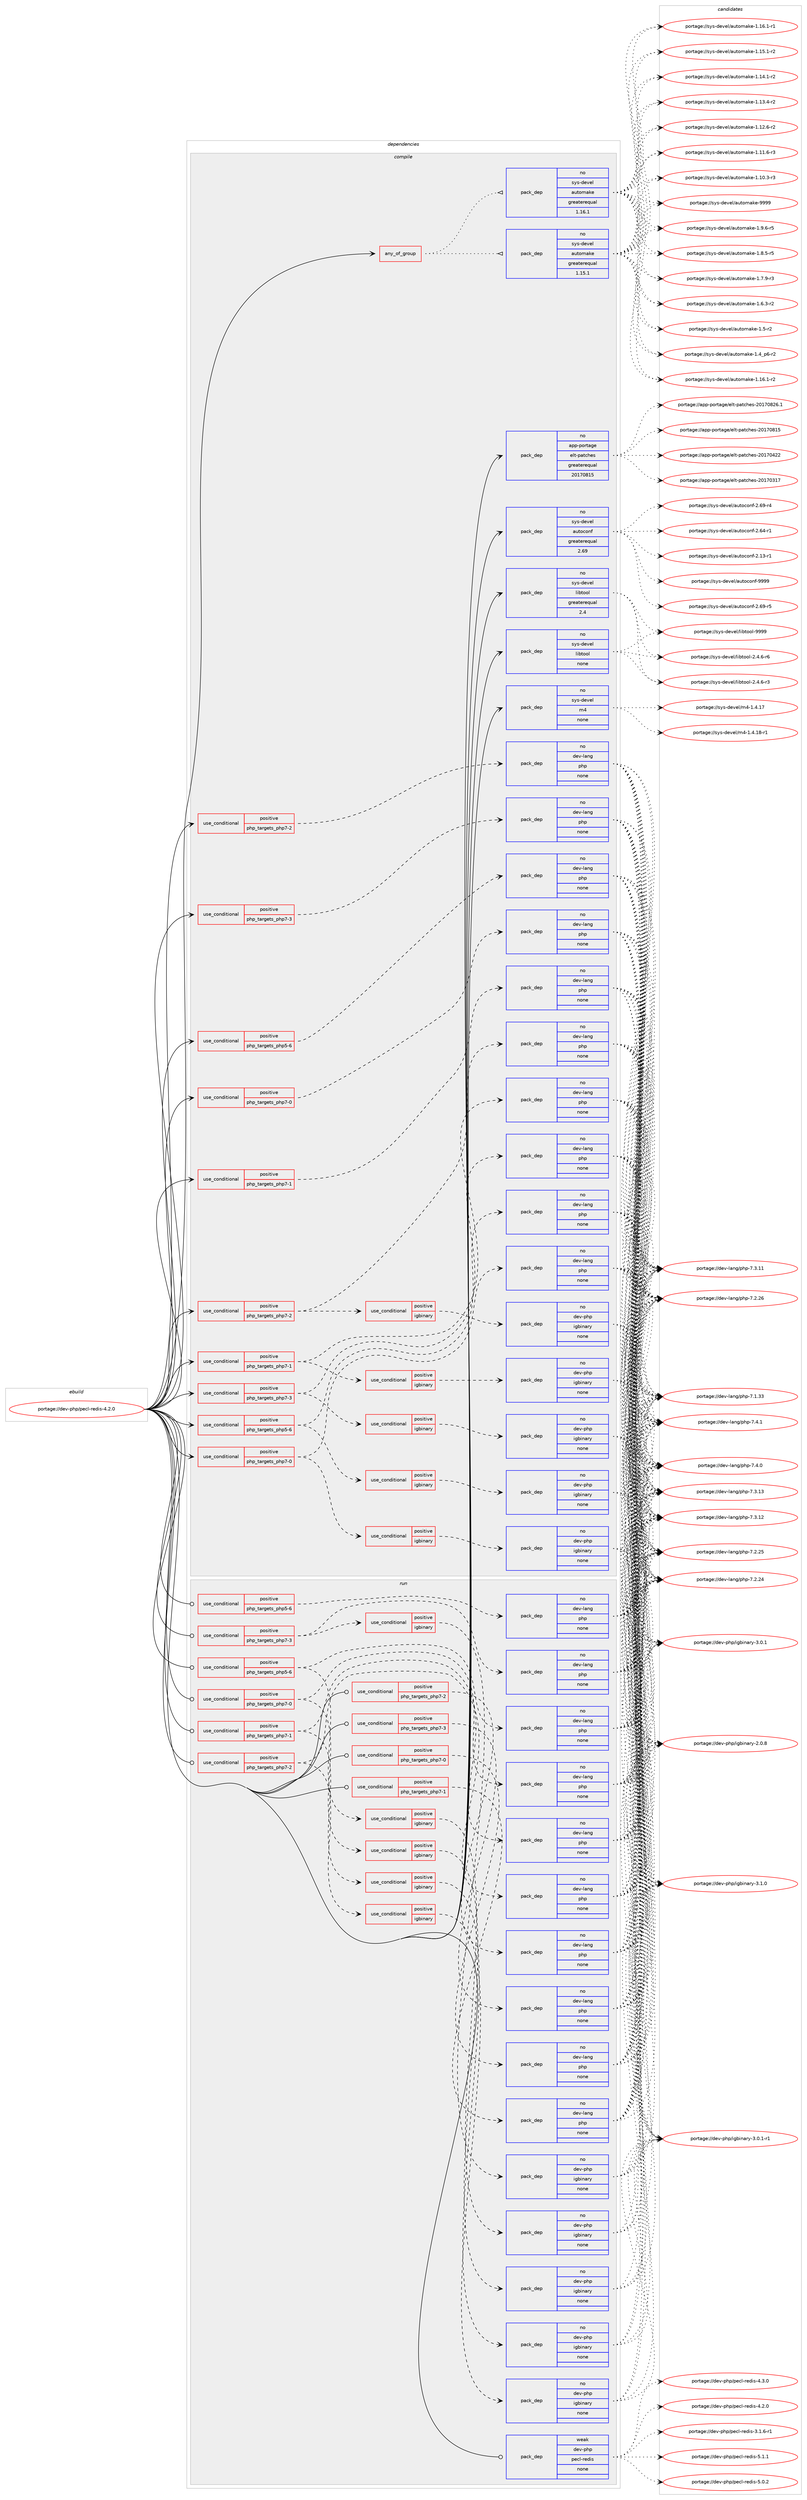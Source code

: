 digraph prolog {

# *************
# Graph options
# *************

newrank=true;
concentrate=true;
compound=true;
graph [rankdir=LR,fontname=Helvetica,fontsize=10,ranksep=1.5];#, ranksep=2.5, nodesep=0.2];
edge  [arrowhead=vee];
node  [fontname=Helvetica,fontsize=10];

# **********
# The ebuild
# **********

subgraph cluster_leftcol {
color=gray;
label=<<i>ebuild</i>>;
id [label="portage://dev-php/pecl-redis-4.2.0", color=red, width=4, href="../dev-php/pecl-redis-4.2.0.svg"];
}

# ****************
# The dependencies
# ****************

subgraph cluster_midcol {
color=gray;
label=<<i>dependencies</i>>;
subgraph cluster_compile {
fillcolor="#eeeeee";
style=filled;
label=<<i>compile</i>>;
subgraph any4800 {
dependency475310 [label=<<TABLE BORDER="0" CELLBORDER="1" CELLSPACING="0" CELLPADDING="4"><TR><TD CELLPADDING="10">any_of_group</TD></TR></TABLE>>, shape=none, color=red];subgraph pack350091 {
dependency475311 [label=<<TABLE BORDER="0" CELLBORDER="1" CELLSPACING="0" CELLPADDING="4" WIDTH="220"><TR><TD ROWSPAN="6" CELLPADDING="30">pack_dep</TD></TR><TR><TD WIDTH="110">no</TD></TR><TR><TD>sys-devel</TD></TR><TR><TD>automake</TD></TR><TR><TD>greaterequal</TD></TR><TR><TD>1.16.1</TD></TR></TABLE>>, shape=none, color=blue];
}
dependency475310:e -> dependency475311:w [weight=20,style="dotted",arrowhead="oinv"];
subgraph pack350092 {
dependency475312 [label=<<TABLE BORDER="0" CELLBORDER="1" CELLSPACING="0" CELLPADDING="4" WIDTH="220"><TR><TD ROWSPAN="6" CELLPADDING="30">pack_dep</TD></TR><TR><TD WIDTH="110">no</TD></TR><TR><TD>sys-devel</TD></TR><TR><TD>automake</TD></TR><TR><TD>greaterequal</TD></TR><TR><TD>1.15.1</TD></TR></TABLE>>, shape=none, color=blue];
}
dependency475310:e -> dependency475312:w [weight=20,style="dotted",arrowhead="oinv"];
}
id:e -> dependency475310:w [weight=20,style="solid",arrowhead="vee"];
subgraph cond120194 {
dependency475313 [label=<<TABLE BORDER="0" CELLBORDER="1" CELLSPACING="0" CELLPADDING="4"><TR><TD ROWSPAN="3" CELLPADDING="10">use_conditional</TD></TR><TR><TD>positive</TD></TR><TR><TD>php_targets_php5-6</TD></TR></TABLE>>, shape=none, color=red];
subgraph pack350093 {
dependency475314 [label=<<TABLE BORDER="0" CELLBORDER="1" CELLSPACING="0" CELLPADDING="4" WIDTH="220"><TR><TD ROWSPAN="6" CELLPADDING="30">pack_dep</TD></TR><TR><TD WIDTH="110">no</TD></TR><TR><TD>dev-lang</TD></TR><TR><TD>php</TD></TR><TR><TD>none</TD></TR><TR><TD></TD></TR></TABLE>>, shape=none, color=blue];
}
dependency475313:e -> dependency475314:w [weight=20,style="dashed",arrowhead="vee"];
}
id:e -> dependency475313:w [weight=20,style="solid",arrowhead="vee"];
subgraph cond120195 {
dependency475315 [label=<<TABLE BORDER="0" CELLBORDER="1" CELLSPACING="0" CELLPADDING="4"><TR><TD ROWSPAN="3" CELLPADDING="10">use_conditional</TD></TR><TR><TD>positive</TD></TR><TR><TD>php_targets_php5-6</TD></TR></TABLE>>, shape=none, color=red];
subgraph pack350094 {
dependency475316 [label=<<TABLE BORDER="0" CELLBORDER="1" CELLSPACING="0" CELLPADDING="4" WIDTH="220"><TR><TD ROWSPAN="6" CELLPADDING="30">pack_dep</TD></TR><TR><TD WIDTH="110">no</TD></TR><TR><TD>dev-lang</TD></TR><TR><TD>php</TD></TR><TR><TD>none</TD></TR><TR><TD></TD></TR></TABLE>>, shape=none, color=blue];
}
dependency475315:e -> dependency475316:w [weight=20,style="dashed",arrowhead="vee"];
subgraph cond120196 {
dependency475317 [label=<<TABLE BORDER="0" CELLBORDER="1" CELLSPACING="0" CELLPADDING="4"><TR><TD ROWSPAN="3" CELLPADDING="10">use_conditional</TD></TR><TR><TD>positive</TD></TR><TR><TD>igbinary</TD></TR></TABLE>>, shape=none, color=red];
subgraph pack350095 {
dependency475318 [label=<<TABLE BORDER="0" CELLBORDER="1" CELLSPACING="0" CELLPADDING="4" WIDTH="220"><TR><TD ROWSPAN="6" CELLPADDING="30">pack_dep</TD></TR><TR><TD WIDTH="110">no</TD></TR><TR><TD>dev-php</TD></TR><TR><TD>igbinary</TD></TR><TR><TD>none</TD></TR><TR><TD></TD></TR></TABLE>>, shape=none, color=blue];
}
dependency475317:e -> dependency475318:w [weight=20,style="dashed",arrowhead="vee"];
}
dependency475315:e -> dependency475317:w [weight=20,style="dashed",arrowhead="vee"];
}
id:e -> dependency475315:w [weight=20,style="solid",arrowhead="vee"];
subgraph cond120197 {
dependency475319 [label=<<TABLE BORDER="0" CELLBORDER="1" CELLSPACING="0" CELLPADDING="4"><TR><TD ROWSPAN="3" CELLPADDING="10">use_conditional</TD></TR><TR><TD>positive</TD></TR><TR><TD>php_targets_php7-0</TD></TR></TABLE>>, shape=none, color=red];
subgraph pack350096 {
dependency475320 [label=<<TABLE BORDER="0" CELLBORDER="1" CELLSPACING="0" CELLPADDING="4" WIDTH="220"><TR><TD ROWSPAN="6" CELLPADDING="30">pack_dep</TD></TR><TR><TD WIDTH="110">no</TD></TR><TR><TD>dev-lang</TD></TR><TR><TD>php</TD></TR><TR><TD>none</TD></TR><TR><TD></TD></TR></TABLE>>, shape=none, color=blue];
}
dependency475319:e -> dependency475320:w [weight=20,style="dashed",arrowhead="vee"];
}
id:e -> dependency475319:w [weight=20,style="solid",arrowhead="vee"];
subgraph cond120198 {
dependency475321 [label=<<TABLE BORDER="0" CELLBORDER="1" CELLSPACING="0" CELLPADDING="4"><TR><TD ROWSPAN="3" CELLPADDING="10">use_conditional</TD></TR><TR><TD>positive</TD></TR><TR><TD>php_targets_php7-0</TD></TR></TABLE>>, shape=none, color=red];
subgraph pack350097 {
dependency475322 [label=<<TABLE BORDER="0" CELLBORDER="1" CELLSPACING="0" CELLPADDING="4" WIDTH="220"><TR><TD ROWSPAN="6" CELLPADDING="30">pack_dep</TD></TR><TR><TD WIDTH="110">no</TD></TR><TR><TD>dev-lang</TD></TR><TR><TD>php</TD></TR><TR><TD>none</TD></TR><TR><TD></TD></TR></TABLE>>, shape=none, color=blue];
}
dependency475321:e -> dependency475322:w [weight=20,style="dashed",arrowhead="vee"];
subgraph cond120199 {
dependency475323 [label=<<TABLE BORDER="0" CELLBORDER="1" CELLSPACING="0" CELLPADDING="4"><TR><TD ROWSPAN="3" CELLPADDING="10">use_conditional</TD></TR><TR><TD>positive</TD></TR><TR><TD>igbinary</TD></TR></TABLE>>, shape=none, color=red];
subgraph pack350098 {
dependency475324 [label=<<TABLE BORDER="0" CELLBORDER="1" CELLSPACING="0" CELLPADDING="4" WIDTH="220"><TR><TD ROWSPAN="6" CELLPADDING="30">pack_dep</TD></TR><TR><TD WIDTH="110">no</TD></TR><TR><TD>dev-php</TD></TR><TR><TD>igbinary</TD></TR><TR><TD>none</TD></TR><TR><TD></TD></TR></TABLE>>, shape=none, color=blue];
}
dependency475323:e -> dependency475324:w [weight=20,style="dashed",arrowhead="vee"];
}
dependency475321:e -> dependency475323:w [weight=20,style="dashed",arrowhead="vee"];
}
id:e -> dependency475321:w [weight=20,style="solid",arrowhead="vee"];
subgraph cond120200 {
dependency475325 [label=<<TABLE BORDER="0" CELLBORDER="1" CELLSPACING="0" CELLPADDING="4"><TR><TD ROWSPAN="3" CELLPADDING="10">use_conditional</TD></TR><TR><TD>positive</TD></TR><TR><TD>php_targets_php7-1</TD></TR></TABLE>>, shape=none, color=red];
subgraph pack350099 {
dependency475326 [label=<<TABLE BORDER="0" CELLBORDER="1" CELLSPACING="0" CELLPADDING="4" WIDTH="220"><TR><TD ROWSPAN="6" CELLPADDING="30">pack_dep</TD></TR><TR><TD WIDTH="110">no</TD></TR><TR><TD>dev-lang</TD></TR><TR><TD>php</TD></TR><TR><TD>none</TD></TR><TR><TD></TD></TR></TABLE>>, shape=none, color=blue];
}
dependency475325:e -> dependency475326:w [weight=20,style="dashed",arrowhead="vee"];
}
id:e -> dependency475325:w [weight=20,style="solid",arrowhead="vee"];
subgraph cond120201 {
dependency475327 [label=<<TABLE BORDER="0" CELLBORDER="1" CELLSPACING="0" CELLPADDING="4"><TR><TD ROWSPAN="3" CELLPADDING="10">use_conditional</TD></TR><TR><TD>positive</TD></TR><TR><TD>php_targets_php7-1</TD></TR></TABLE>>, shape=none, color=red];
subgraph pack350100 {
dependency475328 [label=<<TABLE BORDER="0" CELLBORDER="1" CELLSPACING="0" CELLPADDING="4" WIDTH="220"><TR><TD ROWSPAN="6" CELLPADDING="30">pack_dep</TD></TR><TR><TD WIDTH="110">no</TD></TR><TR><TD>dev-lang</TD></TR><TR><TD>php</TD></TR><TR><TD>none</TD></TR><TR><TD></TD></TR></TABLE>>, shape=none, color=blue];
}
dependency475327:e -> dependency475328:w [weight=20,style="dashed",arrowhead="vee"];
subgraph cond120202 {
dependency475329 [label=<<TABLE BORDER="0" CELLBORDER="1" CELLSPACING="0" CELLPADDING="4"><TR><TD ROWSPAN="3" CELLPADDING="10">use_conditional</TD></TR><TR><TD>positive</TD></TR><TR><TD>igbinary</TD></TR></TABLE>>, shape=none, color=red];
subgraph pack350101 {
dependency475330 [label=<<TABLE BORDER="0" CELLBORDER="1" CELLSPACING="0" CELLPADDING="4" WIDTH="220"><TR><TD ROWSPAN="6" CELLPADDING="30">pack_dep</TD></TR><TR><TD WIDTH="110">no</TD></TR><TR><TD>dev-php</TD></TR><TR><TD>igbinary</TD></TR><TR><TD>none</TD></TR><TR><TD></TD></TR></TABLE>>, shape=none, color=blue];
}
dependency475329:e -> dependency475330:w [weight=20,style="dashed",arrowhead="vee"];
}
dependency475327:e -> dependency475329:w [weight=20,style="dashed",arrowhead="vee"];
}
id:e -> dependency475327:w [weight=20,style="solid",arrowhead="vee"];
subgraph cond120203 {
dependency475331 [label=<<TABLE BORDER="0" CELLBORDER="1" CELLSPACING="0" CELLPADDING="4"><TR><TD ROWSPAN="3" CELLPADDING="10">use_conditional</TD></TR><TR><TD>positive</TD></TR><TR><TD>php_targets_php7-2</TD></TR></TABLE>>, shape=none, color=red];
subgraph pack350102 {
dependency475332 [label=<<TABLE BORDER="0" CELLBORDER="1" CELLSPACING="0" CELLPADDING="4" WIDTH="220"><TR><TD ROWSPAN="6" CELLPADDING="30">pack_dep</TD></TR><TR><TD WIDTH="110">no</TD></TR><TR><TD>dev-lang</TD></TR><TR><TD>php</TD></TR><TR><TD>none</TD></TR><TR><TD></TD></TR></TABLE>>, shape=none, color=blue];
}
dependency475331:e -> dependency475332:w [weight=20,style="dashed",arrowhead="vee"];
}
id:e -> dependency475331:w [weight=20,style="solid",arrowhead="vee"];
subgraph cond120204 {
dependency475333 [label=<<TABLE BORDER="0" CELLBORDER="1" CELLSPACING="0" CELLPADDING="4"><TR><TD ROWSPAN="3" CELLPADDING="10">use_conditional</TD></TR><TR><TD>positive</TD></TR><TR><TD>php_targets_php7-2</TD></TR></TABLE>>, shape=none, color=red];
subgraph pack350103 {
dependency475334 [label=<<TABLE BORDER="0" CELLBORDER="1" CELLSPACING="0" CELLPADDING="4" WIDTH="220"><TR><TD ROWSPAN="6" CELLPADDING="30">pack_dep</TD></TR><TR><TD WIDTH="110">no</TD></TR><TR><TD>dev-lang</TD></TR><TR><TD>php</TD></TR><TR><TD>none</TD></TR><TR><TD></TD></TR></TABLE>>, shape=none, color=blue];
}
dependency475333:e -> dependency475334:w [weight=20,style="dashed",arrowhead="vee"];
subgraph cond120205 {
dependency475335 [label=<<TABLE BORDER="0" CELLBORDER="1" CELLSPACING="0" CELLPADDING="4"><TR><TD ROWSPAN="3" CELLPADDING="10">use_conditional</TD></TR><TR><TD>positive</TD></TR><TR><TD>igbinary</TD></TR></TABLE>>, shape=none, color=red];
subgraph pack350104 {
dependency475336 [label=<<TABLE BORDER="0" CELLBORDER="1" CELLSPACING="0" CELLPADDING="4" WIDTH="220"><TR><TD ROWSPAN="6" CELLPADDING="30">pack_dep</TD></TR><TR><TD WIDTH="110">no</TD></TR><TR><TD>dev-php</TD></TR><TR><TD>igbinary</TD></TR><TR><TD>none</TD></TR><TR><TD></TD></TR></TABLE>>, shape=none, color=blue];
}
dependency475335:e -> dependency475336:w [weight=20,style="dashed",arrowhead="vee"];
}
dependency475333:e -> dependency475335:w [weight=20,style="dashed",arrowhead="vee"];
}
id:e -> dependency475333:w [weight=20,style="solid",arrowhead="vee"];
subgraph cond120206 {
dependency475337 [label=<<TABLE BORDER="0" CELLBORDER="1" CELLSPACING="0" CELLPADDING="4"><TR><TD ROWSPAN="3" CELLPADDING="10">use_conditional</TD></TR><TR><TD>positive</TD></TR><TR><TD>php_targets_php7-3</TD></TR></TABLE>>, shape=none, color=red];
subgraph pack350105 {
dependency475338 [label=<<TABLE BORDER="0" CELLBORDER="1" CELLSPACING="0" CELLPADDING="4" WIDTH="220"><TR><TD ROWSPAN="6" CELLPADDING="30">pack_dep</TD></TR><TR><TD WIDTH="110">no</TD></TR><TR><TD>dev-lang</TD></TR><TR><TD>php</TD></TR><TR><TD>none</TD></TR><TR><TD></TD></TR></TABLE>>, shape=none, color=blue];
}
dependency475337:e -> dependency475338:w [weight=20,style="dashed",arrowhead="vee"];
}
id:e -> dependency475337:w [weight=20,style="solid",arrowhead="vee"];
subgraph cond120207 {
dependency475339 [label=<<TABLE BORDER="0" CELLBORDER="1" CELLSPACING="0" CELLPADDING="4"><TR><TD ROWSPAN="3" CELLPADDING="10">use_conditional</TD></TR><TR><TD>positive</TD></TR><TR><TD>php_targets_php7-3</TD></TR></TABLE>>, shape=none, color=red];
subgraph pack350106 {
dependency475340 [label=<<TABLE BORDER="0" CELLBORDER="1" CELLSPACING="0" CELLPADDING="4" WIDTH="220"><TR><TD ROWSPAN="6" CELLPADDING="30">pack_dep</TD></TR><TR><TD WIDTH="110">no</TD></TR><TR><TD>dev-lang</TD></TR><TR><TD>php</TD></TR><TR><TD>none</TD></TR><TR><TD></TD></TR></TABLE>>, shape=none, color=blue];
}
dependency475339:e -> dependency475340:w [weight=20,style="dashed",arrowhead="vee"];
subgraph cond120208 {
dependency475341 [label=<<TABLE BORDER="0" CELLBORDER="1" CELLSPACING="0" CELLPADDING="4"><TR><TD ROWSPAN="3" CELLPADDING="10">use_conditional</TD></TR><TR><TD>positive</TD></TR><TR><TD>igbinary</TD></TR></TABLE>>, shape=none, color=red];
subgraph pack350107 {
dependency475342 [label=<<TABLE BORDER="0" CELLBORDER="1" CELLSPACING="0" CELLPADDING="4" WIDTH="220"><TR><TD ROWSPAN="6" CELLPADDING="30">pack_dep</TD></TR><TR><TD WIDTH="110">no</TD></TR><TR><TD>dev-php</TD></TR><TR><TD>igbinary</TD></TR><TR><TD>none</TD></TR><TR><TD></TD></TR></TABLE>>, shape=none, color=blue];
}
dependency475341:e -> dependency475342:w [weight=20,style="dashed",arrowhead="vee"];
}
dependency475339:e -> dependency475341:w [weight=20,style="dashed",arrowhead="vee"];
}
id:e -> dependency475339:w [weight=20,style="solid",arrowhead="vee"];
subgraph pack350108 {
dependency475343 [label=<<TABLE BORDER="0" CELLBORDER="1" CELLSPACING="0" CELLPADDING="4" WIDTH="220"><TR><TD ROWSPAN="6" CELLPADDING="30">pack_dep</TD></TR><TR><TD WIDTH="110">no</TD></TR><TR><TD>app-portage</TD></TR><TR><TD>elt-patches</TD></TR><TR><TD>greaterequal</TD></TR><TR><TD>20170815</TD></TR></TABLE>>, shape=none, color=blue];
}
id:e -> dependency475343:w [weight=20,style="solid",arrowhead="vee"];
subgraph pack350109 {
dependency475344 [label=<<TABLE BORDER="0" CELLBORDER="1" CELLSPACING="0" CELLPADDING="4" WIDTH="220"><TR><TD ROWSPAN="6" CELLPADDING="30">pack_dep</TD></TR><TR><TD WIDTH="110">no</TD></TR><TR><TD>sys-devel</TD></TR><TR><TD>autoconf</TD></TR><TR><TD>greaterequal</TD></TR><TR><TD>2.69</TD></TR></TABLE>>, shape=none, color=blue];
}
id:e -> dependency475344:w [weight=20,style="solid",arrowhead="vee"];
subgraph pack350110 {
dependency475345 [label=<<TABLE BORDER="0" CELLBORDER="1" CELLSPACING="0" CELLPADDING="4" WIDTH="220"><TR><TD ROWSPAN="6" CELLPADDING="30">pack_dep</TD></TR><TR><TD WIDTH="110">no</TD></TR><TR><TD>sys-devel</TD></TR><TR><TD>libtool</TD></TR><TR><TD>greaterequal</TD></TR><TR><TD>2.4</TD></TR></TABLE>>, shape=none, color=blue];
}
id:e -> dependency475345:w [weight=20,style="solid",arrowhead="vee"];
subgraph pack350111 {
dependency475346 [label=<<TABLE BORDER="0" CELLBORDER="1" CELLSPACING="0" CELLPADDING="4" WIDTH="220"><TR><TD ROWSPAN="6" CELLPADDING="30">pack_dep</TD></TR><TR><TD WIDTH="110">no</TD></TR><TR><TD>sys-devel</TD></TR><TR><TD>libtool</TD></TR><TR><TD>none</TD></TR><TR><TD></TD></TR></TABLE>>, shape=none, color=blue];
}
id:e -> dependency475346:w [weight=20,style="solid",arrowhead="vee"];
subgraph pack350112 {
dependency475347 [label=<<TABLE BORDER="0" CELLBORDER="1" CELLSPACING="0" CELLPADDING="4" WIDTH="220"><TR><TD ROWSPAN="6" CELLPADDING="30">pack_dep</TD></TR><TR><TD WIDTH="110">no</TD></TR><TR><TD>sys-devel</TD></TR><TR><TD>m4</TD></TR><TR><TD>none</TD></TR><TR><TD></TD></TR></TABLE>>, shape=none, color=blue];
}
id:e -> dependency475347:w [weight=20,style="solid",arrowhead="vee"];
}
subgraph cluster_compileandrun {
fillcolor="#eeeeee";
style=filled;
label=<<i>compile and run</i>>;
}
subgraph cluster_run {
fillcolor="#eeeeee";
style=filled;
label=<<i>run</i>>;
subgraph cond120209 {
dependency475348 [label=<<TABLE BORDER="0" CELLBORDER="1" CELLSPACING="0" CELLPADDING="4"><TR><TD ROWSPAN="3" CELLPADDING="10">use_conditional</TD></TR><TR><TD>positive</TD></TR><TR><TD>php_targets_php5-6</TD></TR></TABLE>>, shape=none, color=red];
subgraph pack350113 {
dependency475349 [label=<<TABLE BORDER="0" CELLBORDER="1" CELLSPACING="0" CELLPADDING="4" WIDTH="220"><TR><TD ROWSPAN="6" CELLPADDING="30">pack_dep</TD></TR><TR><TD WIDTH="110">no</TD></TR><TR><TD>dev-lang</TD></TR><TR><TD>php</TD></TR><TR><TD>none</TD></TR><TR><TD></TD></TR></TABLE>>, shape=none, color=blue];
}
dependency475348:e -> dependency475349:w [weight=20,style="dashed",arrowhead="vee"];
}
id:e -> dependency475348:w [weight=20,style="solid",arrowhead="odot"];
subgraph cond120210 {
dependency475350 [label=<<TABLE BORDER="0" CELLBORDER="1" CELLSPACING="0" CELLPADDING="4"><TR><TD ROWSPAN="3" CELLPADDING="10">use_conditional</TD></TR><TR><TD>positive</TD></TR><TR><TD>php_targets_php5-6</TD></TR></TABLE>>, shape=none, color=red];
subgraph pack350114 {
dependency475351 [label=<<TABLE BORDER="0" CELLBORDER="1" CELLSPACING="0" CELLPADDING="4" WIDTH="220"><TR><TD ROWSPAN="6" CELLPADDING="30">pack_dep</TD></TR><TR><TD WIDTH="110">no</TD></TR><TR><TD>dev-lang</TD></TR><TR><TD>php</TD></TR><TR><TD>none</TD></TR><TR><TD></TD></TR></TABLE>>, shape=none, color=blue];
}
dependency475350:e -> dependency475351:w [weight=20,style="dashed",arrowhead="vee"];
subgraph cond120211 {
dependency475352 [label=<<TABLE BORDER="0" CELLBORDER="1" CELLSPACING="0" CELLPADDING="4"><TR><TD ROWSPAN="3" CELLPADDING="10">use_conditional</TD></TR><TR><TD>positive</TD></TR><TR><TD>igbinary</TD></TR></TABLE>>, shape=none, color=red];
subgraph pack350115 {
dependency475353 [label=<<TABLE BORDER="0" CELLBORDER="1" CELLSPACING="0" CELLPADDING="4" WIDTH="220"><TR><TD ROWSPAN="6" CELLPADDING="30">pack_dep</TD></TR><TR><TD WIDTH="110">no</TD></TR><TR><TD>dev-php</TD></TR><TR><TD>igbinary</TD></TR><TR><TD>none</TD></TR><TR><TD></TD></TR></TABLE>>, shape=none, color=blue];
}
dependency475352:e -> dependency475353:w [weight=20,style="dashed",arrowhead="vee"];
}
dependency475350:e -> dependency475352:w [weight=20,style="dashed",arrowhead="vee"];
}
id:e -> dependency475350:w [weight=20,style="solid",arrowhead="odot"];
subgraph cond120212 {
dependency475354 [label=<<TABLE BORDER="0" CELLBORDER="1" CELLSPACING="0" CELLPADDING="4"><TR><TD ROWSPAN="3" CELLPADDING="10">use_conditional</TD></TR><TR><TD>positive</TD></TR><TR><TD>php_targets_php7-0</TD></TR></TABLE>>, shape=none, color=red];
subgraph pack350116 {
dependency475355 [label=<<TABLE BORDER="0" CELLBORDER="1" CELLSPACING="0" CELLPADDING="4" WIDTH="220"><TR><TD ROWSPAN="6" CELLPADDING="30">pack_dep</TD></TR><TR><TD WIDTH="110">no</TD></TR><TR><TD>dev-lang</TD></TR><TR><TD>php</TD></TR><TR><TD>none</TD></TR><TR><TD></TD></TR></TABLE>>, shape=none, color=blue];
}
dependency475354:e -> dependency475355:w [weight=20,style="dashed",arrowhead="vee"];
}
id:e -> dependency475354:w [weight=20,style="solid",arrowhead="odot"];
subgraph cond120213 {
dependency475356 [label=<<TABLE BORDER="0" CELLBORDER="1" CELLSPACING="0" CELLPADDING="4"><TR><TD ROWSPAN="3" CELLPADDING="10">use_conditional</TD></TR><TR><TD>positive</TD></TR><TR><TD>php_targets_php7-0</TD></TR></TABLE>>, shape=none, color=red];
subgraph pack350117 {
dependency475357 [label=<<TABLE BORDER="0" CELLBORDER="1" CELLSPACING="0" CELLPADDING="4" WIDTH="220"><TR><TD ROWSPAN="6" CELLPADDING="30">pack_dep</TD></TR><TR><TD WIDTH="110">no</TD></TR><TR><TD>dev-lang</TD></TR><TR><TD>php</TD></TR><TR><TD>none</TD></TR><TR><TD></TD></TR></TABLE>>, shape=none, color=blue];
}
dependency475356:e -> dependency475357:w [weight=20,style="dashed",arrowhead="vee"];
subgraph cond120214 {
dependency475358 [label=<<TABLE BORDER="0" CELLBORDER="1" CELLSPACING="0" CELLPADDING="4"><TR><TD ROWSPAN="3" CELLPADDING="10">use_conditional</TD></TR><TR><TD>positive</TD></TR><TR><TD>igbinary</TD></TR></TABLE>>, shape=none, color=red];
subgraph pack350118 {
dependency475359 [label=<<TABLE BORDER="0" CELLBORDER="1" CELLSPACING="0" CELLPADDING="4" WIDTH="220"><TR><TD ROWSPAN="6" CELLPADDING="30">pack_dep</TD></TR><TR><TD WIDTH="110">no</TD></TR><TR><TD>dev-php</TD></TR><TR><TD>igbinary</TD></TR><TR><TD>none</TD></TR><TR><TD></TD></TR></TABLE>>, shape=none, color=blue];
}
dependency475358:e -> dependency475359:w [weight=20,style="dashed",arrowhead="vee"];
}
dependency475356:e -> dependency475358:w [weight=20,style="dashed",arrowhead="vee"];
}
id:e -> dependency475356:w [weight=20,style="solid",arrowhead="odot"];
subgraph cond120215 {
dependency475360 [label=<<TABLE BORDER="0" CELLBORDER="1" CELLSPACING="0" CELLPADDING="4"><TR><TD ROWSPAN="3" CELLPADDING="10">use_conditional</TD></TR><TR><TD>positive</TD></TR><TR><TD>php_targets_php7-1</TD></TR></TABLE>>, shape=none, color=red];
subgraph pack350119 {
dependency475361 [label=<<TABLE BORDER="0" CELLBORDER="1" CELLSPACING="0" CELLPADDING="4" WIDTH="220"><TR><TD ROWSPAN="6" CELLPADDING="30">pack_dep</TD></TR><TR><TD WIDTH="110">no</TD></TR><TR><TD>dev-lang</TD></TR><TR><TD>php</TD></TR><TR><TD>none</TD></TR><TR><TD></TD></TR></TABLE>>, shape=none, color=blue];
}
dependency475360:e -> dependency475361:w [weight=20,style="dashed",arrowhead="vee"];
}
id:e -> dependency475360:w [weight=20,style="solid",arrowhead="odot"];
subgraph cond120216 {
dependency475362 [label=<<TABLE BORDER="0" CELLBORDER="1" CELLSPACING="0" CELLPADDING="4"><TR><TD ROWSPAN="3" CELLPADDING="10">use_conditional</TD></TR><TR><TD>positive</TD></TR><TR><TD>php_targets_php7-1</TD></TR></TABLE>>, shape=none, color=red];
subgraph pack350120 {
dependency475363 [label=<<TABLE BORDER="0" CELLBORDER="1" CELLSPACING="0" CELLPADDING="4" WIDTH="220"><TR><TD ROWSPAN="6" CELLPADDING="30">pack_dep</TD></TR><TR><TD WIDTH="110">no</TD></TR><TR><TD>dev-lang</TD></TR><TR><TD>php</TD></TR><TR><TD>none</TD></TR><TR><TD></TD></TR></TABLE>>, shape=none, color=blue];
}
dependency475362:e -> dependency475363:w [weight=20,style="dashed",arrowhead="vee"];
subgraph cond120217 {
dependency475364 [label=<<TABLE BORDER="0" CELLBORDER="1" CELLSPACING="0" CELLPADDING="4"><TR><TD ROWSPAN="3" CELLPADDING="10">use_conditional</TD></TR><TR><TD>positive</TD></TR><TR><TD>igbinary</TD></TR></TABLE>>, shape=none, color=red];
subgraph pack350121 {
dependency475365 [label=<<TABLE BORDER="0" CELLBORDER="1" CELLSPACING="0" CELLPADDING="4" WIDTH="220"><TR><TD ROWSPAN="6" CELLPADDING="30">pack_dep</TD></TR><TR><TD WIDTH="110">no</TD></TR><TR><TD>dev-php</TD></TR><TR><TD>igbinary</TD></TR><TR><TD>none</TD></TR><TR><TD></TD></TR></TABLE>>, shape=none, color=blue];
}
dependency475364:e -> dependency475365:w [weight=20,style="dashed",arrowhead="vee"];
}
dependency475362:e -> dependency475364:w [weight=20,style="dashed",arrowhead="vee"];
}
id:e -> dependency475362:w [weight=20,style="solid",arrowhead="odot"];
subgraph cond120218 {
dependency475366 [label=<<TABLE BORDER="0" CELLBORDER="1" CELLSPACING="0" CELLPADDING="4"><TR><TD ROWSPAN="3" CELLPADDING="10">use_conditional</TD></TR><TR><TD>positive</TD></TR><TR><TD>php_targets_php7-2</TD></TR></TABLE>>, shape=none, color=red];
subgraph pack350122 {
dependency475367 [label=<<TABLE BORDER="0" CELLBORDER="1" CELLSPACING="0" CELLPADDING="4" WIDTH="220"><TR><TD ROWSPAN="6" CELLPADDING="30">pack_dep</TD></TR><TR><TD WIDTH="110">no</TD></TR><TR><TD>dev-lang</TD></TR><TR><TD>php</TD></TR><TR><TD>none</TD></TR><TR><TD></TD></TR></TABLE>>, shape=none, color=blue];
}
dependency475366:e -> dependency475367:w [weight=20,style="dashed",arrowhead="vee"];
}
id:e -> dependency475366:w [weight=20,style="solid",arrowhead="odot"];
subgraph cond120219 {
dependency475368 [label=<<TABLE BORDER="0" CELLBORDER="1" CELLSPACING="0" CELLPADDING="4"><TR><TD ROWSPAN="3" CELLPADDING="10">use_conditional</TD></TR><TR><TD>positive</TD></TR><TR><TD>php_targets_php7-2</TD></TR></TABLE>>, shape=none, color=red];
subgraph pack350123 {
dependency475369 [label=<<TABLE BORDER="0" CELLBORDER="1" CELLSPACING="0" CELLPADDING="4" WIDTH="220"><TR><TD ROWSPAN="6" CELLPADDING="30">pack_dep</TD></TR><TR><TD WIDTH="110">no</TD></TR><TR><TD>dev-lang</TD></TR><TR><TD>php</TD></TR><TR><TD>none</TD></TR><TR><TD></TD></TR></TABLE>>, shape=none, color=blue];
}
dependency475368:e -> dependency475369:w [weight=20,style="dashed",arrowhead="vee"];
subgraph cond120220 {
dependency475370 [label=<<TABLE BORDER="0" CELLBORDER="1" CELLSPACING="0" CELLPADDING="4"><TR><TD ROWSPAN="3" CELLPADDING="10">use_conditional</TD></TR><TR><TD>positive</TD></TR><TR><TD>igbinary</TD></TR></TABLE>>, shape=none, color=red];
subgraph pack350124 {
dependency475371 [label=<<TABLE BORDER="0" CELLBORDER="1" CELLSPACING="0" CELLPADDING="4" WIDTH="220"><TR><TD ROWSPAN="6" CELLPADDING="30">pack_dep</TD></TR><TR><TD WIDTH="110">no</TD></TR><TR><TD>dev-php</TD></TR><TR><TD>igbinary</TD></TR><TR><TD>none</TD></TR><TR><TD></TD></TR></TABLE>>, shape=none, color=blue];
}
dependency475370:e -> dependency475371:w [weight=20,style="dashed",arrowhead="vee"];
}
dependency475368:e -> dependency475370:w [weight=20,style="dashed",arrowhead="vee"];
}
id:e -> dependency475368:w [weight=20,style="solid",arrowhead="odot"];
subgraph cond120221 {
dependency475372 [label=<<TABLE BORDER="0" CELLBORDER="1" CELLSPACING="0" CELLPADDING="4"><TR><TD ROWSPAN="3" CELLPADDING="10">use_conditional</TD></TR><TR><TD>positive</TD></TR><TR><TD>php_targets_php7-3</TD></TR></TABLE>>, shape=none, color=red];
subgraph pack350125 {
dependency475373 [label=<<TABLE BORDER="0" CELLBORDER="1" CELLSPACING="0" CELLPADDING="4" WIDTH="220"><TR><TD ROWSPAN="6" CELLPADDING="30">pack_dep</TD></TR><TR><TD WIDTH="110">no</TD></TR><TR><TD>dev-lang</TD></TR><TR><TD>php</TD></TR><TR><TD>none</TD></TR><TR><TD></TD></TR></TABLE>>, shape=none, color=blue];
}
dependency475372:e -> dependency475373:w [weight=20,style="dashed",arrowhead="vee"];
}
id:e -> dependency475372:w [weight=20,style="solid",arrowhead="odot"];
subgraph cond120222 {
dependency475374 [label=<<TABLE BORDER="0" CELLBORDER="1" CELLSPACING="0" CELLPADDING="4"><TR><TD ROWSPAN="3" CELLPADDING="10">use_conditional</TD></TR><TR><TD>positive</TD></TR><TR><TD>php_targets_php7-3</TD></TR></TABLE>>, shape=none, color=red];
subgraph pack350126 {
dependency475375 [label=<<TABLE BORDER="0" CELLBORDER="1" CELLSPACING="0" CELLPADDING="4" WIDTH="220"><TR><TD ROWSPAN="6" CELLPADDING="30">pack_dep</TD></TR><TR><TD WIDTH="110">no</TD></TR><TR><TD>dev-lang</TD></TR><TR><TD>php</TD></TR><TR><TD>none</TD></TR><TR><TD></TD></TR></TABLE>>, shape=none, color=blue];
}
dependency475374:e -> dependency475375:w [weight=20,style="dashed",arrowhead="vee"];
subgraph cond120223 {
dependency475376 [label=<<TABLE BORDER="0" CELLBORDER="1" CELLSPACING="0" CELLPADDING="4"><TR><TD ROWSPAN="3" CELLPADDING="10">use_conditional</TD></TR><TR><TD>positive</TD></TR><TR><TD>igbinary</TD></TR></TABLE>>, shape=none, color=red];
subgraph pack350127 {
dependency475377 [label=<<TABLE BORDER="0" CELLBORDER="1" CELLSPACING="0" CELLPADDING="4" WIDTH="220"><TR><TD ROWSPAN="6" CELLPADDING="30">pack_dep</TD></TR><TR><TD WIDTH="110">no</TD></TR><TR><TD>dev-php</TD></TR><TR><TD>igbinary</TD></TR><TR><TD>none</TD></TR><TR><TD></TD></TR></TABLE>>, shape=none, color=blue];
}
dependency475376:e -> dependency475377:w [weight=20,style="dashed",arrowhead="vee"];
}
dependency475374:e -> dependency475376:w [weight=20,style="dashed",arrowhead="vee"];
}
id:e -> dependency475374:w [weight=20,style="solid",arrowhead="odot"];
subgraph pack350128 {
dependency475378 [label=<<TABLE BORDER="0" CELLBORDER="1" CELLSPACING="0" CELLPADDING="4" WIDTH="220"><TR><TD ROWSPAN="6" CELLPADDING="30">pack_dep</TD></TR><TR><TD WIDTH="110">weak</TD></TR><TR><TD>dev-php</TD></TR><TR><TD>pecl-redis</TD></TR><TR><TD>none</TD></TR><TR><TD></TD></TR></TABLE>>, shape=none, color=blue];
}
id:e -> dependency475378:w [weight=20,style="solid",arrowhead="odot"];
}
}

# **************
# The candidates
# **************

subgraph cluster_choices {
rank=same;
color=gray;
label=<<i>candidates</i>>;

subgraph choice350091 {
color=black;
nodesep=1;
choice115121115451001011181011084797117116111109971071014557575757 [label="portage://sys-devel/automake-9999", color=red, width=4,href="../sys-devel/automake-9999.svg"];
choice115121115451001011181011084797117116111109971071014549465746544511453 [label="portage://sys-devel/automake-1.9.6-r5", color=red, width=4,href="../sys-devel/automake-1.9.6-r5.svg"];
choice115121115451001011181011084797117116111109971071014549465646534511453 [label="portage://sys-devel/automake-1.8.5-r5", color=red, width=4,href="../sys-devel/automake-1.8.5-r5.svg"];
choice115121115451001011181011084797117116111109971071014549465546574511451 [label="portage://sys-devel/automake-1.7.9-r3", color=red, width=4,href="../sys-devel/automake-1.7.9-r3.svg"];
choice115121115451001011181011084797117116111109971071014549465446514511450 [label="portage://sys-devel/automake-1.6.3-r2", color=red, width=4,href="../sys-devel/automake-1.6.3-r2.svg"];
choice11512111545100101118101108479711711611110997107101454946534511450 [label="portage://sys-devel/automake-1.5-r2", color=red, width=4,href="../sys-devel/automake-1.5-r2.svg"];
choice115121115451001011181011084797117116111109971071014549465295112544511450 [label="portage://sys-devel/automake-1.4_p6-r2", color=red, width=4,href="../sys-devel/automake-1.4_p6-r2.svg"];
choice11512111545100101118101108479711711611110997107101454946495446494511450 [label="portage://sys-devel/automake-1.16.1-r2", color=red, width=4,href="../sys-devel/automake-1.16.1-r2.svg"];
choice11512111545100101118101108479711711611110997107101454946495446494511449 [label="portage://sys-devel/automake-1.16.1-r1", color=red, width=4,href="../sys-devel/automake-1.16.1-r1.svg"];
choice11512111545100101118101108479711711611110997107101454946495346494511450 [label="portage://sys-devel/automake-1.15.1-r2", color=red, width=4,href="../sys-devel/automake-1.15.1-r2.svg"];
choice11512111545100101118101108479711711611110997107101454946495246494511450 [label="portage://sys-devel/automake-1.14.1-r2", color=red, width=4,href="../sys-devel/automake-1.14.1-r2.svg"];
choice11512111545100101118101108479711711611110997107101454946495146524511450 [label="portage://sys-devel/automake-1.13.4-r2", color=red, width=4,href="../sys-devel/automake-1.13.4-r2.svg"];
choice11512111545100101118101108479711711611110997107101454946495046544511450 [label="portage://sys-devel/automake-1.12.6-r2", color=red, width=4,href="../sys-devel/automake-1.12.6-r2.svg"];
choice11512111545100101118101108479711711611110997107101454946494946544511451 [label="portage://sys-devel/automake-1.11.6-r3", color=red, width=4,href="../sys-devel/automake-1.11.6-r3.svg"];
choice11512111545100101118101108479711711611110997107101454946494846514511451 [label="portage://sys-devel/automake-1.10.3-r3", color=red, width=4,href="../sys-devel/automake-1.10.3-r3.svg"];
dependency475311:e -> choice115121115451001011181011084797117116111109971071014557575757:w [style=dotted,weight="100"];
dependency475311:e -> choice115121115451001011181011084797117116111109971071014549465746544511453:w [style=dotted,weight="100"];
dependency475311:e -> choice115121115451001011181011084797117116111109971071014549465646534511453:w [style=dotted,weight="100"];
dependency475311:e -> choice115121115451001011181011084797117116111109971071014549465546574511451:w [style=dotted,weight="100"];
dependency475311:e -> choice115121115451001011181011084797117116111109971071014549465446514511450:w [style=dotted,weight="100"];
dependency475311:e -> choice11512111545100101118101108479711711611110997107101454946534511450:w [style=dotted,weight="100"];
dependency475311:e -> choice115121115451001011181011084797117116111109971071014549465295112544511450:w [style=dotted,weight="100"];
dependency475311:e -> choice11512111545100101118101108479711711611110997107101454946495446494511450:w [style=dotted,weight="100"];
dependency475311:e -> choice11512111545100101118101108479711711611110997107101454946495446494511449:w [style=dotted,weight="100"];
dependency475311:e -> choice11512111545100101118101108479711711611110997107101454946495346494511450:w [style=dotted,weight="100"];
dependency475311:e -> choice11512111545100101118101108479711711611110997107101454946495246494511450:w [style=dotted,weight="100"];
dependency475311:e -> choice11512111545100101118101108479711711611110997107101454946495146524511450:w [style=dotted,weight="100"];
dependency475311:e -> choice11512111545100101118101108479711711611110997107101454946495046544511450:w [style=dotted,weight="100"];
dependency475311:e -> choice11512111545100101118101108479711711611110997107101454946494946544511451:w [style=dotted,weight="100"];
dependency475311:e -> choice11512111545100101118101108479711711611110997107101454946494846514511451:w [style=dotted,weight="100"];
}
subgraph choice350092 {
color=black;
nodesep=1;
choice115121115451001011181011084797117116111109971071014557575757 [label="portage://sys-devel/automake-9999", color=red, width=4,href="../sys-devel/automake-9999.svg"];
choice115121115451001011181011084797117116111109971071014549465746544511453 [label="portage://sys-devel/automake-1.9.6-r5", color=red, width=4,href="../sys-devel/automake-1.9.6-r5.svg"];
choice115121115451001011181011084797117116111109971071014549465646534511453 [label="portage://sys-devel/automake-1.8.5-r5", color=red, width=4,href="../sys-devel/automake-1.8.5-r5.svg"];
choice115121115451001011181011084797117116111109971071014549465546574511451 [label="portage://sys-devel/automake-1.7.9-r3", color=red, width=4,href="../sys-devel/automake-1.7.9-r3.svg"];
choice115121115451001011181011084797117116111109971071014549465446514511450 [label="portage://sys-devel/automake-1.6.3-r2", color=red, width=4,href="../sys-devel/automake-1.6.3-r2.svg"];
choice11512111545100101118101108479711711611110997107101454946534511450 [label="portage://sys-devel/automake-1.5-r2", color=red, width=4,href="../sys-devel/automake-1.5-r2.svg"];
choice115121115451001011181011084797117116111109971071014549465295112544511450 [label="portage://sys-devel/automake-1.4_p6-r2", color=red, width=4,href="../sys-devel/automake-1.4_p6-r2.svg"];
choice11512111545100101118101108479711711611110997107101454946495446494511450 [label="portage://sys-devel/automake-1.16.1-r2", color=red, width=4,href="../sys-devel/automake-1.16.1-r2.svg"];
choice11512111545100101118101108479711711611110997107101454946495446494511449 [label="portage://sys-devel/automake-1.16.1-r1", color=red, width=4,href="../sys-devel/automake-1.16.1-r1.svg"];
choice11512111545100101118101108479711711611110997107101454946495346494511450 [label="portage://sys-devel/automake-1.15.1-r2", color=red, width=4,href="../sys-devel/automake-1.15.1-r2.svg"];
choice11512111545100101118101108479711711611110997107101454946495246494511450 [label="portage://sys-devel/automake-1.14.1-r2", color=red, width=4,href="../sys-devel/automake-1.14.1-r2.svg"];
choice11512111545100101118101108479711711611110997107101454946495146524511450 [label="portage://sys-devel/automake-1.13.4-r2", color=red, width=4,href="../sys-devel/automake-1.13.4-r2.svg"];
choice11512111545100101118101108479711711611110997107101454946495046544511450 [label="portage://sys-devel/automake-1.12.6-r2", color=red, width=4,href="../sys-devel/automake-1.12.6-r2.svg"];
choice11512111545100101118101108479711711611110997107101454946494946544511451 [label="portage://sys-devel/automake-1.11.6-r3", color=red, width=4,href="../sys-devel/automake-1.11.6-r3.svg"];
choice11512111545100101118101108479711711611110997107101454946494846514511451 [label="portage://sys-devel/automake-1.10.3-r3", color=red, width=4,href="../sys-devel/automake-1.10.3-r3.svg"];
dependency475312:e -> choice115121115451001011181011084797117116111109971071014557575757:w [style=dotted,weight="100"];
dependency475312:e -> choice115121115451001011181011084797117116111109971071014549465746544511453:w [style=dotted,weight="100"];
dependency475312:e -> choice115121115451001011181011084797117116111109971071014549465646534511453:w [style=dotted,weight="100"];
dependency475312:e -> choice115121115451001011181011084797117116111109971071014549465546574511451:w [style=dotted,weight="100"];
dependency475312:e -> choice115121115451001011181011084797117116111109971071014549465446514511450:w [style=dotted,weight="100"];
dependency475312:e -> choice11512111545100101118101108479711711611110997107101454946534511450:w [style=dotted,weight="100"];
dependency475312:e -> choice115121115451001011181011084797117116111109971071014549465295112544511450:w [style=dotted,weight="100"];
dependency475312:e -> choice11512111545100101118101108479711711611110997107101454946495446494511450:w [style=dotted,weight="100"];
dependency475312:e -> choice11512111545100101118101108479711711611110997107101454946495446494511449:w [style=dotted,weight="100"];
dependency475312:e -> choice11512111545100101118101108479711711611110997107101454946495346494511450:w [style=dotted,weight="100"];
dependency475312:e -> choice11512111545100101118101108479711711611110997107101454946495246494511450:w [style=dotted,weight="100"];
dependency475312:e -> choice11512111545100101118101108479711711611110997107101454946495146524511450:w [style=dotted,weight="100"];
dependency475312:e -> choice11512111545100101118101108479711711611110997107101454946495046544511450:w [style=dotted,weight="100"];
dependency475312:e -> choice11512111545100101118101108479711711611110997107101454946494946544511451:w [style=dotted,weight="100"];
dependency475312:e -> choice11512111545100101118101108479711711611110997107101454946494846514511451:w [style=dotted,weight="100"];
}
subgraph choice350093 {
color=black;
nodesep=1;
choice100101118451089711010347112104112455546524649 [label="portage://dev-lang/php-7.4.1", color=red, width=4,href="../dev-lang/php-7.4.1.svg"];
choice100101118451089711010347112104112455546524648 [label="portage://dev-lang/php-7.4.0", color=red, width=4,href="../dev-lang/php-7.4.0.svg"];
choice10010111845108971101034711210411245554651464951 [label="portage://dev-lang/php-7.3.13", color=red, width=4,href="../dev-lang/php-7.3.13.svg"];
choice10010111845108971101034711210411245554651464950 [label="portage://dev-lang/php-7.3.12", color=red, width=4,href="../dev-lang/php-7.3.12.svg"];
choice10010111845108971101034711210411245554651464949 [label="portage://dev-lang/php-7.3.11", color=red, width=4,href="../dev-lang/php-7.3.11.svg"];
choice10010111845108971101034711210411245554650465054 [label="portage://dev-lang/php-7.2.26", color=red, width=4,href="../dev-lang/php-7.2.26.svg"];
choice10010111845108971101034711210411245554650465053 [label="portage://dev-lang/php-7.2.25", color=red, width=4,href="../dev-lang/php-7.2.25.svg"];
choice10010111845108971101034711210411245554650465052 [label="portage://dev-lang/php-7.2.24", color=red, width=4,href="../dev-lang/php-7.2.24.svg"];
choice10010111845108971101034711210411245554649465151 [label="portage://dev-lang/php-7.1.33", color=red, width=4,href="../dev-lang/php-7.1.33.svg"];
dependency475314:e -> choice100101118451089711010347112104112455546524649:w [style=dotted,weight="100"];
dependency475314:e -> choice100101118451089711010347112104112455546524648:w [style=dotted,weight="100"];
dependency475314:e -> choice10010111845108971101034711210411245554651464951:w [style=dotted,weight="100"];
dependency475314:e -> choice10010111845108971101034711210411245554651464950:w [style=dotted,weight="100"];
dependency475314:e -> choice10010111845108971101034711210411245554651464949:w [style=dotted,weight="100"];
dependency475314:e -> choice10010111845108971101034711210411245554650465054:w [style=dotted,weight="100"];
dependency475314:e -> choice10010111845108971101034711210411245554650465053:w [style=dotted,weight="100"];
dependency475314:e -> choice10010111845108971101034711210411245554650465052:w [style=dotted,weight="100"];
dependency475314:e -> choice10010111845108971101034711210411245554649465151:w [style=dotted,weight="100"];
}
subgraph choice350094 {
color=black;
nodesep=1;
choice100101118451089711010347112104112455546524649 [label="portage://dev-lang/php-7.4.1", color=red, width=4,href="../dev-lang/php-7.4.1.svg"];
choice100101118451089711010347112104112455546524648 [label="portage://dev-lang/php-7.4.0", color=red, width=4,href="../dev-lang/php-7.4.0.svg"];
choice10010111845108971101034711210411245554651464951 [label="portage://dev-lang/php-7.3.13", color=red, width=4,href="../dev-lang/php-7.3.13.svg"];
choice10010111845108971101034711210411245554651464950 [label="portage://dev-lang/php-7.3.12", color=red, width=4,href="../dev-lang/php-7.3.12.svg"];
choice10010111845108971101034711210411245554651464949 [label="portage://dev-lang/php-7.3.11", color=red, width=4,href="../dev-lang/php-7.3.11.svg"];
choice10010111845108971101034711210411245554650465054 [label="portage://dev-lang/php-7.2.26", color=red, width=4,href="../dev-lang/php-7.2.26.svg"];
choice10010111845108971101034711210411245554650465053 [label="portage://dev-lang/php-7.2.25", color=red, width=4,href="../dev-lang/php-7.2.25.svg"];
choice10010111845108971101034711210411245554650465052 [label="portage://dev-lang/php-7.2.24", color=red, width=4,href="../dev-lang/php-7.2.24.svg"];
choice10010111845108971101034711210411245554649465151 [label="portage://dev-lang/php-7.1.33", color=red, width=4,href="../dev-lang/php-7.1.33.svg"];
dependency475316:e -> choice100101118451089711010347112104112455546524649:w [style=dotted,weight="100"];
dependency475316:e -> choice100101118451089711010347112104112455546524648:w [style=dotted,weight="100"];
dependency475316:e -> choice10010111845108971101034711210411245554651464951:w [style=dotted,weight="100"];
dependency475316:e -> choice10010111845108971101034711210411245554651464950:w [style=dotted,weight="100"];
dependency475316:e -> choice10010111845108971101034711210411245554651464949:w [style=dotted,weight="100"];
dependency475316:e -> choice10010111845108971101034711210411245554650465054:w [style=dotted,weight="100"];
dependency475316:e -> choice10010111845108971101034711210411245554650465053:w [style=dotted,weight="100"];
dependency475316:e -> choice10010111845108971101034711210411245554650465052:w [style=dotted,weight="100"];
dependency475316:e -> choice10010111845108971101034711210411245554649465151:w [style=dotted,weight="100"];
}
subgraph choice350095 {
color=black;
nodesep=1;
choice10010111845112104112471051039810511097114121455146494648 [label="portage://dev-php/igbinary-3.1.0", color=red, width=4,href="../dev-php/igbinary-3.1.0.svg"];
choice100101118451121041124710510398105110971141214551464846494511449 [label="portage://dev-php/igbinary-3.0.1-r1", color=red, width=4,href="../dev-php/igbinary-3.0.1-r1.svg"];
choice10010111845112104112471051039810511097114121455146484649 [label="portage://dev-php/igbinary-3.0.1", color=red, width=4,href="../dev-php/igbinary-3.0.1.svg"];
choice10010111845112104112471051039810511097114121455046484656 [label="portage://dev-php/igbinary-2.0.8", color=red, width=4,href="../dev-php/igbinary-2.0.8.svg"];
dependency475318:e -> choice10010111845112104112471051039810511097114121455146494648:w [style=dotted,weight="100"];
dependency475318:e -> choice100101118451121041124710510398105110971141214551464846494511449:w [style=dotted,weight="100"];
dependency475318:e -> choice10010111845112104112471051039810511097114121455146484649:w [style=dotted,weight="100"];
dependency475318:e -> choice10010111845112104112471051039810511097114121455046484656:w [style=dotted,weight="100"];
}
subgraph choice350096 {
color=black;
nodesep=1;
choice100101118451089711010347112104112455546524649 [label="portage://dev-lang/php-7.4.1", color=red, width=4,href="../dev-lang/php-7.4.1.svg"];
choice100101118451089711010347112104112455546524648 [label="portage://dev-lang/php-7.4.0", color=red, width=4,href="../dev-lang/php-7.4.0.svg"];
choice10010111845108971101034711210411245554651464951 [label="portage://dev-lang/php-7.3.13", color=red, width=4,href="../dev-lang/php-7.3.13.svg"];
choice10010111845108971101034711210411245554651464950 [label="portage://dev-lang/php-7.3.12", color=red, width=4,href="../dev-lang/php-7.3.12.svg"];
choice10010111845108971101034711210411245554651464949 [label="portage://dev-lang/php-7.3.11", color=red, width=4,href="../dev-lang/php-7.3.11.svg"];
choice10010111845108971101034711210411245554650465054 [label="portage://dev-lang/php-7.2.26", color=red, width=4,href="../dev-lang/php-7.2.26.svg"];
choice10010111845108971101034711210411245554650465053 [label="portage://dev-lang/php-7.2.25", color=red, width=4,href="../dev-lang/php-7.2.25.svg"];
choice10010111845108971101034711210411245554650465052 [label="portage://dev-lang/php-7.2.24", color=red, width=4,href="../dev-lang/php-7.2.24.svg"];
choice10010111845108971101034711210411245554649465151 [label="portage://dev-lang/php-7.1.33", color=red, width=4,href="../dev-lang/php-7.1.33.svg"];
dependency475320:e -> choice100101118451089711010347112104112455546524649:w [style=dotted,weight="100"];
dependency475320:e -> choice100101118451089711010347112104112455546524648:w [style=dotted,weight="100"];
dependency475320:e -> choice10010111845108971101034711210411245554651464951:w [style=dotted,weight="100"];
dependency475320:e -> choice10010111845108971101034711210411245554651464950:w [style=dotted,weight="100"];
dependency475320:e -> choice10010111845108971101034711210411245554651464949:w [style=dotted,weight="100"];
dependency475320:e -> choice10010111845108971101034711210411245554650465054:w [style=dotted,weight="100"];
dependency475320:e -> choice10010111845108971101034711210411245554650465053:w [style=dotted,weight="100"];
dependency475320:e -> choice10010111845108971101034711210411245554650465052:w [style=dotted,weight="100"];
dependency475320:e -> choice10010111845108971101034711210411245554649465151:w [style=dotted,weight="100"];
}
subgraph choice350097 {
color=black;
nodesep=1;
choice100101118451089711010347112104112455546524649 [label="portage://dev-lang/php-7.4.1", color=red, width=4,href="../dev-lang/php-7.4.1.svg"];
choice100101118451089711010347112104112455546524648 [label="portage://dev-lang/php-7.4.0", color=red, width=4,href="../dev-lang/php-7.4.0.svg"];
choice10010111845108971101034711210411245554651464951 [label="portage://dev-lang/php-7.3.13", color=red, width=4,href="../dev-lang/php-7.3.13.svg"];
choice10010111845108971101034711210411245554651464950 [label="portage://dev-lang/php-7.3.12", color=red, width=4,href="../dev-lang/php-7.3.12.svg"];
choice10010111845108971101034711210411245554651464949 [label="portage://dev-lang/php-7.3.11", color=red, width=4,href="../dev-lang/php-7.3.11.svg"];
choice10010111845108971101034711210411245554650465054 [label="portage://dev-lang/php-7.2.26", color=red, width=4,href="../dev-lang/php-7.2.26.svg"];
choice10010111845108971101034711210411245554650465053 [label="portage://dev-lang/php-7.2.25", color=red, width=4,href="../dev-lang/php-7.2.25.svg"];
choice10010111845108971101034711210411245554650465052 [label="portage://dev-lang/php-7.2.24", color=red, width=4,href="../dev-lang/php-7.2.24.svg"];
choice10010111845108971101034711210411245554649465151 [label="portage://dev-lang/php-7.1.33", color=red, width=4,href="../dev-lang/php-7.1.33.svg"];
dependency475322:e -> choice100101118451089711010347112104112455546524649:w [style=dotted,weight="100"];
dependency475322:e -> choice100101118451089711010347112104112455546524648:w [style=dotted,weight="100"];
dependency475322:e -> choice10010111845108971101034711210411245554651464951:w [style=dotted,weight="100"];
dependency475322:e -> choice10010111845108971101034711210411245554651464950:w [style=dotted,weight="100"];
dependency475322:e -> choice10010111845108971101034711210411245554651464949:w [style=dotted,weight="100"];
dependency475322:e -> choice10010111845108971101034711210411245554650465054:w [style=dotted,weight="100"];
dependency475322:e -> choice10010111845108971101034711210411245554650465053:w [style=dotted,weight="100"];
dependency475322:e -> choice10010111845108971101034711210411245554650465052:w [style=dotted,weight="100"];
dependency475322:e -> choice10010111845108971101034711210411245554649465151:w [style=dotted,weight="100"];
}
subgraph choice350098 {
color=black;
nodesep=1;
choice10010111845112104112471051039810511097114121455146494648 [label="portage://dev-php/igbinary-3.1.0", color=red, width=4,href="../dev-php/igbinary-3.1.0.svg"];
choice100101118451121041124710510398105110971141214551464846494511449 [label="portage://dev-php/igbinary-3.0.1-r1", color=red, width=4,href="../dev-php/igbinary-3.0.1-r1.svg"];
choice10010111845112104112471051039810511097114121455146484649 [label="portage://dev-php/igbinary-3.0.1", color=red, width=4,href="../dev-php/igbinary-3.0.1.svg"];
choice10010111845112104112471051039810511097114121455046484656 [label="portage://dev-php/igbinary-2.0.8", color=red, width=4,href="../dev-php/igbinary-2.0.8.svg"];
dependency475324:e -> choice10010111845112104112471051039810511097114121455146494648:w [style=dotted,weight="100"];
dependency475324:e -> choice100101118451121041124710510398105110971141214551464846494511449:w [style=dotted,weight="100"];
dependency475324:e -> choice10010111845112104112471051039810511097114121455146484649:w [style=dotted,weight="100"];
dependency475324:e -> choice10010111845112104112471051039810511097114121455046484656:w [style=dotted,weight="100"];
}
subgraph choice350099 {
color=black;
nodesep=1;
choice100101118451089711010347112104112455546524649 [label="portage://dev-lang/php-7.4.1", color=red, width=4,href="../dev-lang/php-7.4.1.svg"];
choice100101118451089711010347112104112455546524648 [label="portage://dev-lang/php-7.4.0", color=red, width=4,href="../dev-lang/php-7.4.0.svg"];
choice10010111845108971101034711210411245554651464951 [label="portage://dev-lang/php-7.3.13", color=red, width=4,href="../dev-lang/php-7.3.13.svg"];
choice10010111845108971101034711210411245554651464950 [label="portage://dev-lang/php-7.3.12", color=red, width=4,href="../dev-lang/php-7.3.12.svg"];
choice10010111845108971101034711210411245554651464949 [label="portage://dev-lang/php-7.3.11", color=red, width=4,href="../dev-lang/php-7.3.11.svg"];
choice10010111845108971101034711210411245554650465054 [label="portage://dev-lang/php-7.2.26", color=red, width=4,href="../dev-lang/php-7.2.26.svg"];
choice10010111845108971101034711210411245554650465053 [label="portage://dev-lang/php-7.2.25", color=red, width=4,href="../dev-lang/php-7.2.25.svg"];
choice10010111845108971101034711210411245554650465052 [label="portage://dev-lang/php-7.2.24", color=red, width=4,href="../dev-lang/php-7.2.24.svg"];
choice10010111845108971101034711210411245554649465151 [label="portage://dev-lang/php-7.1.33", color=red, width=4,href="../dev-lang/php-7.1.33.svg"];
dependency475326:e -> choice100101118451089711010347112104112455546524649:w [style=dotted,weight="100"];
dependency475326:e -> choice100101118451089711010347112104112455546524648:w [style=dotted,weight="100"];
dependency475326:e -> choice10010111845108971101034711210411245554651464951:w [style=dotted,weight="100"];
dependency475326:e -> choice10010111845108971101034711210411245554651464950:w [style=dotted,weight="100"];
dependency475326:e -> choice10010111845108971101034711210411245554651464949:w [style=dotted,weight="100"];
dependency475326:e -> choice10010111845108971101034711210411245554650465054:w [style=dotted,weight="100"];
dependency475326:e -> choice10010111845108971101034711210411245554650465053:w [style=dotted,weight="100"];
dependency475326:e -> choice10010111845108971101034711210411245554650465052:w [style=dotted,weight="100"];
dependency475326:e -> choice10010111845108971101034711210411245554649465151:w [style=dotted,weight="100"];
}
subgraph choice350100 {
color=black;
nodesep=1;
choice100101118451089711010347112104112455546524649 [label="portage://dev-lang/php-7.4.1", color=red, width=4,href="../dev-lang/php-7.4.1.svg"];
choice100101118451089711010347112104112455546524648 [label="portage://dev-lang/php-7.4.0", color=red, width=4,href="../dev-lang/php-7.4.0.svg"];
choice10010111845108971101034711210411245554651464951 [label="portage://dev-lang/php-7.3.13", color=red, width=4,href="../dev-lang/php-7.3.13.svg"];
choice10010111845108971101034711210411245554651464950 [label="portage://dev-lang/php-7.3.12", color=red, width=4,href="../dev-lang/php-7.3.12.svg"];
choice10010111845108971101034711210411245554651464949 [label="portage://dev-lang/php-7.3.11", color=red, width=4,href="../dev-lang/php-7.3.11.svg"];
choice10010111845108971101034711210411245554650465054 [label="portage://dev-lang/php-7.2.26", color=red, width=4,href="../dev-lang/php-7.2.26.svg"];
choice10010111845108971101034711210411245554650465053 [label="portage://dev-lang/php-7.2.25", color=red, width=4,href="../dev-lang/php-7.2.25.svg"];
choice10010111845108971101034711210411245554650465052 [label="portage://dev-lang/php-7.2.24", color=red, width=4,href="../dev-lang/php-7.2.24.svg"];
choice10010111845108971101034711210411245554649465151 [label="portage://dev-lang/php-7.1.33", color=red, width=4,href="../dev-lang/php-7.1.33.svg"];
dependency475328:e -> choice100101118451089711010347112104112455546524649:w [style=dotted,weight="100"];
dependency475328:e -> choice100101118451089711010347112104112455546524648:w [style=dotted,weight="100"];
dependency475328:e -> choice10010111845108971101034711210411245554651464951:w [style=dotted,weight="100"];
dependency475328:e -> choice10010111845108971101034711210411245554651464950:w [style=dotted,weight="100"];
dependency475328:e -> choice10010111845108971101034711210411245554651464949:w [style=dotted,weight="100"];
dependency475328:e -> choice10010111845108971101034711210411245554650465054:w [style=dotted,weight="100"];
dependency475328:e -> choice10010111845108971101034711210411245554650465053:w [style=dotted,weight="100"];
dependency475328:e -> choice10010111845108971101034711210411245554650465052:w [style=dotted,weight="100"];
dependency475328:e -> choice10010111845108971101034711210411245554649465151:w [style=dotted,weight="100"];
}
subgraph choice350101 {
color=black;
nodesep=1;
choice10010111845112104112471051039810511097114121455146494648 [label="portage://dev-php/igbinary-3.1.0", color=red, width=4,href="../dev-php/igbinary-3.1.0.svg"];
choice100101118451121041124710510398105110971141214551464846494511449 [label="portage://dev-php/igbinary-3.0.1-r1", color=red, width=4,href="../dev-php/igbinary-3.0.1-r1.svg"];
choice10010111845112104112471051039810511097114121455146484649 [label="portage://dev-php/igbinary-3.0.1", color=red, width=4,href="../dev-php/igbinary-3.0.1.svg"];
choice10010111845112104112471051039810511097114121455046484656 [label="portage://dev-php/igbinary-2.0.8", color=red, width=4,href="../dev-php/igbinary-2.0.8.svg"];
dependency475330:e -> choice10010111845112104112471051039810511097114121455146494648:w [style=dotted,weight="100"];
dependency475330:e -> choice100101118451121041124710510398105110971141214551464846494511449:w [style=dotted,weight="100"];
dependency475330:e -> choice10010111845112104112471051039810511097114121455146484649:w [style=dotted,weight="100"];
dependency475330:e -> choice10010111845112104112471051039810511097114121455046484656:w [style=dotted,weight="100"];
}
subgraph choice350102 {
color=black;
nodesep=1;
choice100101118451089711010347112104112455546524649 [label="portage://dev-lang/php-7.4.1", color=red, width=4,href="../dev-lang/php-7.4.1.svg"];
choice100101118451089711010347112104112455546524648 [label="portage://dev-lang/php-7.4.0", color=red, width=4,href="../dev-lang/php-7.4.0.svg"];
choice10010111845108971101034711210411245554651464951 [label="portage://dev-lang/php-7.3.13", color=red, width=4,href="../dev-lang/php-7.3.13.svg"];
choice10010111845108971101034711210411245554651464950 [label="portage://dev-lang/php-7.3.12", color=red, width=4,href="../dev-lang/php-7.3.12.svg"];
choice10010111845108971101034711210411245554651464949 [label="portage://dev-lang/php-7.3.11", color=red, width=4,href="../dev-lang/php-7.3.11.svg"];
choice10010111845108971101034711210411245554650465054 [label="portage://dev-lang/php-7.2.26", color=red, width=4,href="../dev-lang/php-7.2.26.svg"];
choice10010111845108971101034711210411245554650465053 [label="portage://dev-lang/php-7.2.25", color=red, width=4,href="../dev-lang/php-7.2.25.svg"];
choice10010111845108971101034711210411245554650465052 [label="portage://dev-lang/php-7.2.24", color=red, width=4,href="../dev-lang/php-7.2.24.svg"];
choice10010111845108971101034711210411245554649465151 [label="portage://dev-lang/php-7.1.33", color=red, width=4,href="../dev-lang/php-7.1.33.svg"];
dependency475332:e -> choice100101118451089711010347112104112455546524649:w [style=dotted,weight="100"];
dependency475332:e -> choice100101118451089711010347112104112455546524648:w [style=dotted,weight="100"];
dependency475332:e -> choice10010111845108971101034711210411245554651464951:w [style=dotted,weight="100"];
dependency475332:e -> choice10010111845108971101034711210411245554651464950:w [style=dotted,weight="100"];
dependency475332:e -> choice10010111845108971101034711210411245554651464949:w [style=dotted,weight="100"];
dependency475332:e -> choice10010111845108971101034711210411245554650465054:w [style=dotted,weight="100"];
dependency475332:e -> choice10010111845108971101034711210411245554650465053:w [style=dotted,weight="100"];
dependency475332:e -> choice10010111845108971101034711210411245554650465052:w [style=dotted,weight="100"];
dependency475332:e -> choice10010111845108971101034711210411245554649465151:w [style=dotted,weight="100"];
}
subgraph choice350103 {
color=black;
nodesep=1;
choice100101118451089711010347112104112455546524649 [label="portage://dev-lang/php-7.4.1", color=red, width=4,href="../dev-lang/php-7.4.1.svg"];
choice100101118451089711010347112104112455546524648 [label="portage://dev-lang/php-7.4.0", color=red, width=4,href="../dev-lang/php-7.4.0.svg"];
choice10010111845108971101034711210411245554651464951 [label="portage://dev-lang/php-7.3.13", color=red, width=4,href="../dev-lang/php-7.3.13.svg"];
choice10010111845108971101034711210411245554651464950 [label="portage://dev-lang/php-7.3.12", color=red, width=4,href="../dev-lang/php-7.3.12.svg"];
choice10010111845108971101034711210411245554651464949 [label="portage://dev-lang/php-7.3.11", color=red, width=4,href="../dev-lang/php-7.3.11.svg"];
choice10010111845108971101034711210411245554650465054 [label="portage://dev-lang/php-7.2.26", color=red, width=4,href="../dev-lang/php-7.2.26.svg"];
choice10010111845108971101034711210411245554650465053 [label="portage://dev-lang/php-7.2.25", color=red, width=4,href="../dev-lang/php-7.2.25.svg"];
choice10010111845108971101034711210411245554650465052 [label="portage://dev-lang/php-7.2.24", color=red, width=4,href="../dev-lang/php-7.2.24.svg"];
choice10010111845108971101034711210411245554649465151 [label="portage://dev-lang/php-7.1.33", color=red, width=4,href="../dev-lang/php-7.1.33.svg"];
dependency475334:e -> choice100101118451089711010347112104112455546524649:w [style=dotted,weight="100"];
dependency475334:e -> choice100101118451089711010347112104112455546524648:w [style=dotted,weight="100"];
dependency475334:e -> choice10010111845108971101034711210411245554651464951:w [style=dotted,weight="100"];
dependency475334:e -> choice10010111845108971101034711210411245554651464950:w [style=dotted,weight="100"];
dependency475334:e -> choice10010111845108971101034711210411245554651464949:w [style=dotted,weight="100"];
dependency475334:e -> choice10010111845108971101034711210411245554650465054:w [style=dotted,weight="100"];
dependency475334:e -> choice10010111845108971101034711210411245554650465053:w [style=dotted,weight="100"];
dependency475334:e -> choice10010111845108971101034711210411245554650465052:w [style=dotted,weight="100"];
dependency475334:e -> choice10010111845108971101034711210411245554649465151:w [style=dotted,weight="100"];
}
subgraph choice350104 {
color=black;
nodesep=1;
choice10010111845112104112471051039810511097114121455146494648 [label="portage://dev-php/igbinary-3.1.0", color=red, width=4,href="../dev-php/igbinary-3.1.0.svg"];
choice100101118451121041124710510398105110971141214551464846494511449 [label="portage://dev-php/igbinary-3.0.1-r1", color=red, width=4,href="../dev-php/igbinary-3.0.1-r1.svg"];
choice10010111845112104112471051039810511097114121455146484649 [label="portage://dev-php/igbinary-3.0.1", color=red, width=4,href="../dev-php/igbinary-3.0.1.svg"];
choice10010111845112104112471051039810511097114121455046484656 [label="portage://dev-php/igbinary-2.0.8", color=red, width=4,href="../dev-php/igbinary-2.0.8.svg"];
dependency475336:e -> choice10010111845112104112471051039810511097114121455146494648:w [style=dotted,weight="100"];
dependency475336:e -> choice100101118451121041124710510398105110971141214551464846494511449:w [style=dotted,weight="100"];
dependency475336:e -> choice10010111845112104112471051039810511097114121455146484649:w [style=dotted,weight="100"];
dependency475336:e -> choice10010111845112104112471051039810511097114121455046484656:w [style=dotted,weight="100"];
}
subgraph choice350105 {
color=black;
nodesep=1;
choice100101118451089711010347112104112455546524649 [label="portage://dev-lang/php-7.4.1", color=red, width=4,href="../dev-lang/php-7.4.1.svg"];
choice100101118451089711010347112104112455546524648 [label="portage://dev-lang/php-7.4.0", color=red, width=4,href="../dev-lang/php-7.4.0.svg"];
choice10010111845108971101034711210411245554651464951 [label="portage://dev-lang/php-7.3.13", color=red, width=4,href="../dev-lang/php-7.3.13.svg"];
choice10010111845108971101034711210411245554651464950 [label="portage://dev-lang/php-7.3.12", color=red, width=4,href="../dev-lang/php-7.3.12.svg"];
choice10010111845108971101034711210411245554651464949 [label="portage://dev-lang/php-7.3.11", color=red, width=4,href="../dev-lang/php-7.3.11.svg"];
choice10010111845108971101034711210411245554650465054 [label="portage://dev-lang/php-7.2.26", color=red, width=4,href="../dev-lang/php-7.2.26.svg"];
choice10010111845108971101034711210411245554650465053 [label="portage://dev-lang/php-7.2.25", color=red, width=4,href="../dev-lang/php-7.2.25.svg"];
choice10010111845108971101034711210411245554650465052 [label="portage://dev-lang/php-7.2.24", color=red, width=4,href="../dev-lang/php-7.2.24.svg"];
choice10010111845108971101034711210411245554649465151 [label="portage://dev-lang/php-7.1.33", color=red, width=4,href="../dev-lang/php-7.1.33.svg"];
dependency475338:e -> choice100101118451089711010347112104112455546524649:w [style=dotted,weight="100"];
dependency475338:e -> choice100101118451089711010347112104112455546524648:w [style=dotted,weight="100"];
dependency475338:e -> choice10010111845108971101034711210411245554651464951:w [style=dotted,weight="100"];
dependency475338:e -> choice10010111845108971101034711210411245554651464950:w [style=dotted,weight="100"];
dependency475338:e -> choice10010111845108971101034711210411245554651464949:w [style=dotted,weight="100"];
dependency475338:e -> choice10010111845108971101034711210411245554650465054:w [style=dotted,weight="100"];
dependency475338:e -> choice10010111845108971101034711210411245554650465053:w [style=dotted,weight="100"];
dependency475338:e -> choice10010111845108971101034711210411245554650465052:w [style=dotted,weight="100"];
dependency475338:e -> choice10010111845108971101034711210411245554649465151:w [style=dotted,weight="100"];
}
subgraph choice350106 {
color=black;
nodesep=1;
choice100101118451089711010347112104112455546524649 [label="portage://dev-lang/php-7.4.1", color=red, width=4,href="../dev-lang/php-7.4.1.svg"];
choice100101118451089711010347112104112455546524648 [label="portage://dev-lang/php-7.4.0", color=red, width=4,href="../dev-lang/php-7.4.0.svg"];
choice10010111845108971101034711210411245554651464951 [label="portage://dev-lang/php-7.3.13", color=red, width=4,href="../dev-lang/php-7.3.13.svg"];
choice10010111845108971101034711210411245554651464950 [label="portage://dev-lang/php-7.3.12", color=red, width=4,href="../dev-lang/php-7.3.12.svg"];
choice10010111845108971101034711210411245554651464949 [label="portage://dev-lang/php-7.3.11", color=red, width=4,href="../dev-lang/php-7.3.11.svg"];
choice10010111845108971101034711210411245554650465054 [label="portage://dev-lang/php-7.2.26", color=red, width=4,href="../dev-lang/php-7.2.26.svg"];
choice10010111845108971101034711210411245554650465053 [label="portage://dev-lang/php-7.2.25", color=red, width=4,href="../dev-lang/php-7.2.25.svg"];
choice10010111845108971101034711210411245554650465052 [label="portage://dev-lang/php-7.2.24", color=red, width=4,href="../dev-lang/php-7.2.24.svg"];
choice10010111845108971101034711210411245554649465151 [label="portage://dev-lang/php-7.1.33", color=red, width=4,href="../dev-lang/php-7.1.33.svg"];
dependency475340:e -> choice100101118451089711010347112104112455546524649:w [style=dotted,weight="100"];
dependency475340:e -> choice100101118451089711010347112104112455546524648:w [style=dotted,weight="100"];
dependency475340:e -> choice10010111845108971101034711210411245554651464951:w [style=dotted,weight="100"];
dependency475340:e -> choice10010111845108971101034711210411245554651464950:w [style=dotted,weight="100"];
dependency475340:e -> choice10010111845108971101034711210411245554651464949:w [style=dotted,weight="100"];
dependency475340:e -> choice10010111845108971101034711210411245554650465054:w [style=dotted,weight="100"];
dependency475340:e -> choice10010111845108971101034711210411245554650465053:w [style=dotted,weight="100"];
dependency475340:e -> choice10010111845108971101034711210411245554650465052:w [style=dotted,weight="100"];
dependency475340:e -> choice10010111845108971101034711210411245554649465151:w [style=dotted,weight="100"];
}
subgraph choice350107 {
color=black;
nodesep=1;
choice10010111845112104112471051039810511097114121455146494648 [label="portage://dev-php/igbinary-3.1.0", color=red, width=4,href="../dev-php/igbinary-3.1.0.svg"];
choice100101118451121041124710510398105110971141214551464846494511449 [label="portage://dev-php/igbinary-3.0.1-r1", color=red, width=4,href="../dev-php/igbinary-3.0.1-r1.svg"];
choice10010111845112104112471051039810511097114121455146484649 [label="portage://dev-php/igbinary-3.0.1", color=red, width=4,href="../dev-php/igbinary-3.0.1.svg"];
choice10010111845112104112471051039810511097114121455046484656 [label="portage://dev-php/igbinary-2.0.8", color=red, width=4,href="../dev-php/igbinary-2.0.8.svg"];
dependency475342:e -> choice10010111845112104112471051039810511097114121455146494648:w [style=dotted,weight="100"];
dependency475342:e -> choice100101118451121041124710510398105110971141214551464846494511449:w [style=dotted,weight="100"];
dependency475342:e -> choice10010111845112104112471051039810511097114121455146484649:w [style=dotted,weight="100"];
dependency475342:e -> choice10010111845112104112471051039810511097114121455046484656:w [style=dotted,weight="100"];
}
subgraph choice350108 {
color=black;
nodesep=1;
choice971121124511211111411697103101471011081164511297116991041011154550484955485650544649 [label="portage://app-portage/elt-patches-20170826.1", color=red, width=4,href="../app-portage/elt-patches-20170826.1.svg"];
choice97112112451121111141169710310147101108116451129711699104101115455048495548564953 [label="portage://app-portage/elt-patches-20170815", color=red, width=4,href="../app-portage/elt-patches-20170815.svg"];
choice97112112451121111141169710310147101108116451129711699104101115455048495548525050 [label="portage://app-portage/elt-patches-20170422", color=red, width=4,href="../app-portage/elt-patches-20170422.svg"];
choice97112112451121111141169710310147101108116451129711699104101115455048495548514955 [label="portage://app-portage/elt-patches-20170317", color=red, width=4,href="../app-portage/elt-patches-20170317.svg"];
dependency475343:e -> choice971121124511211111411697103101471011081164511297116991041011154550484955485650544649:w [style=dotted,weight="100"];
dependency475343:e -> choice97112112451121111141169710310147101108116451129711699104101115455048495548564953:w [style=dotted,weight="100"];
dependency475343:e -> choice97112112451121111141169710310147101108116451129711699104101115455048495548525050:w [style=dotted,weight="100"];
dependency475343:e -> choice97112112451121111141169710310147101108116451129711699104101115455048495548514955:w [style=dotted,weight="100"];
}
subgraph choice350109 {
color=black;
nodesep=1;
choice115121115451001011181011084797117116111991111101024557575757 [label="portage://sys-devel/autoconf-9999", color=red, width=4,href="../sys-devel/autoconf-9999.svg"];
choice1151211154510010111810110847971171161119911111010245504654574511453 [label="portage://sys-devel/autoconf-2.69-r5", color=red, width=4,href="../sys-devel/autoconf-2.69-r5.svg"];
choice1151211154510010111810110847971171161119911111010245504654574511452 [label="portage://sys-devel/autoconf-2.69-r4", color=red, width=4,href="../sys-devel/autoconf-2.69-r4.svg"];
choice1151211154510010111810110847971171161119911111010245504654524511449 [label="portage://sys-devel/autoconf-2.64-r1", color=red, width=4,href="../sys-devel/autoconf-2.64-r1.svg"];
choice1151211154510010111810110847971171161119911111010245504649514511449 [label="portage://sys-devel/autoconf-2.13-r1", color=red, width=4,href="../sys-devel/autoconf-2.13-r1.svg"];
dependency475344:e -> choice115121115451001011181011084797117116111991111101024557575757:w [style=dotted,weight="100"];
dependency475344:e -> choice1151211154510010111810110847971171161119911111010245504654574511453:w [style=dotted,weight="100"];
dependency475344:e -> choice1151211154510010111810110847971171161119911111010245504654574511452:w [style=dotted,weight="100"];
dependency475344:e -> choice1151211154510010111810110847971171161119911111010245504654524511449:w [style=dotted,weight="100"];
dependency475344:e -> choice1151211154510010111810110847971171161119911111010245504649514511449:w [style=dotted,weight="100"];
}
subgraph choice350110 {
color=black;
nodesep=1;
choice1151211154510010111810110847108105981161111111084557575757 [label="portage://sys-devel/libtool-9999", color=red, width=4,href="../sys-devel/libtool-9999.svg"];
choice1151211154510010111810110847108105981161111111084550465246544511454 [label="portage://sys-devel/libtool-2.4.6-r6", color=red, width=4,href="../sys-devel/libtool-2.4.6-r6.svg"];
choice1151211154510010111810110847108105981161111111084550465246544511451 [label="portage://sys-devel/libtool-2.4.6-r3", color=red, width=4,href="../sys-devel/libtool-2.4.6-r3.svg"];
dependency475345:e -> choice1151211154510010111810110847108105981161111111084557575757:w [style=dotted,weight="100"];
dependency475345:e -> choice1151211154510010111810110847108105981161111111084550465246544511454:w [style=dotted,weight="100"];
dependency475345:e -> choice1151211154510010111810110847108105981161111111084550465246544511451:w [style=dotted,weight="100"];
}
subgraph choice350111 {
color=black;
nodesep=1;
choice1151211154510010111810110847108105981161111111084557575757 [label="portage://sys-devel/libtool-9999", color=red, width=4,href="../sys-devel/libtool-9999.svg"];
choice1151211154510010111810110847108105981161111111084550465246544511454 [label="portage://sys-devel/libtool-2.4.6-r6", color=red, width=4,href="../sys-devel/libtool-2.4.6-r6.svg"];
choice1151211154510010111810110847108105981161111111084550465246544511451 [label="portage://sys-devel/libtool-2.4.6-r3", color=red, width=4,href="../sys-devel/libtool-2.4.6-r3.svg"];
dependency475346:e -> choice1151211154510010111810110847108105981161111111084557575757:w [style=dotted,weight="100"];
dependency475346:e -> choice1151211154510010111810110847108105981161111111084550465246544511454:w [style=dotted,weight="100"];
dependency475346:e -> choice1151211154510010111810110847108105981161111111084550465246544511451:w [style=dotted,weight="100"];
}
subgraph choice350112 {
color=black;
nodesep=1;
choice115121115451001011181011084710952454946524649564511449 [label="portage://sys-devel/m4-1.4.18-r1", color=red, width=4,href="../sys-devel/m4-1.4.18-r1.svg"];
choice11512111545100101118101108471095245494652464955 [label="portage://sys-devel/m4-1.4.17", color=red, width=4,href="../sys-devel/m4-1.4.17.svg"];
dependency475347:e -> choice115121115451001011181011084710952454946524649564511449:w [style=dotted,weight="100"];
dependency475347:e -> choice11512111545100101118101108471095245494652464955:w [style=dotted,weight="100"];
}
subgraph choice350113 {
color=black;
nodesep=1;
choice100101118451089711010347112104112455546524649 [label="portage://dev-lang/php-7.4.1", color=red, width=4,href="../dev-lang/php-7.4.1.svg"];
choice100101118451089711010347112104112455546524648 [label="portage://dev-lang/php-7.4.0", color=red, width=4,href="../dev-lang/php-7.4.0.svg"];
choice10010111845108971101034711210411245554651464951 [label="portage://dev-lang/php-7.3.13", color=red, width=4,href="../dev-lang/php-7.3.13.svg"];
choice10010111845108971101034711210411245554651464950 [label="portage://dev-lang/php-7.3.12", color=red, width=4,href="../dev-lang/php-7.3.12.svg"];
choice10010111845108971101034711210411245554651464949 [label="portage://dev-lang/php-7.3.11", color=red, width=4,href="../dev-lang/php-7.3.11.svg"];
choice10010111845108971101034711210411245554650465054 [label="portage://dev-lang/php-7.2.26", color=red, width=4,href="../dev-lang/php-7.2.26.svg"];
choice10010111845108971101034711210411245554650465053 [label="portage://dev-lang/php-7.2.25", color=red, width=4,href="../dev-lang/php-7.2.25.svg"];
choice10010111845108971101034711210411245554650465052 [label="portage://dev-lang/php-7.2.24", color=red, width=4,href="../dev-lang/php-7.2.24.svg"];
choice10010111845108971101034711210411245554649465151 [label="portage://dev-lang/php-7.1.33", color=red, width=4,href="../dev-lang/php-7.1.33.svg"];
dependency475349:e -> choice100101118451089711010347112104112455546524649:w [style=dotted,weight="100"];
dependency475349:e -> choice100101118451089711010347112104112455546524648:w [style=dotted,weight="100"];
dependency475349:e -> choice10010111845108971101034711210411245554651464951:w [style=dotted,weight="100"];
dependency475349:e -> choice10010111845108971101034711210411245554651464950:w [style=dotted,weight="100"];
dependency475349:e -> choice10010111845108971101034711210411245554651464949:w [style=dotted,weight="100"];
dependency475349:e -> choice10010111845108971101034711210411245554650465054:w [style=dotted,weight="100"];
dependency475349:e -> choice10010111845108971101034711210411245554650465053:w [style=dotted,weight="100"];
dependency475349:e -> choice10010111845108971101034711210411245554650465052:w [style=dotted,weight="100"];
dependency475349:e -> choice10010111845108971101034711210411245554649465151:w [style=dotted,weight="100"];
}
subgraph choice350114 {
color=black;
nodesep=1;
choice100101118451089711010347112104112455546524649 [label="portage://dev-lang/php-7.4.1", color=red, width=4,href="../dev-lang/php-7.4.1.svg"];
choice100101118451089711010347112104112455546524648 [label="portage://dev-lang/php-7.4.0", color=red, width=4,href="../dev-lang/php-7.4.0.svg"];
choice10010111845108971101034711210411245554651464951 [label="portage://dev-lang/php-7.3.13", color=red, width=4,href="../dev-lang/php-7.3.13.svg"];
choice10010111845108971101034711210411245554651464950 [label="portage://dev-lang/php-7.3.12", color=red, width=4,href="../dev-lang/php-7.3.12.svg"];
choice10010111845108971101034711210411245554651464949 [label="portage://dev-lang/php-7.3.11", color=red, width=4,href="../dev-lang/php-7.3.11.svg"];
choice10010111845108971101034711210411245554650465054 [label="portage://dev-lang/php-7.2.26", color=red, width=4,href="../dev-lang/php-7.2.26.svg"];
choice10010111845108971101034711210411245554650465053 [label="portage://dev-lang/php-7.2.25", color=red, width=4,href="../dev-lang/php-7.2.25.svg"];
choice10010111845108971101034711210411245554650465052 [label="portage://dev-lang/php-7.2.24", color=red, width=4,href="../dev-lang/php-7.2.24.svg"];
choice10010111845108971101034711210411245554649465151 [label="portage://dev-lang/php-7.1.33", color=red, width=4,href="../dev-lang/php-7.1.33.svg"];
dependency475351:e -> choice100101118451089711010347112104112455546524649:w [style=dotted,weight="100"];
dependency475351:e -> choice100101118451089711010347112104112455546524648:w [style=dotted,weight="100"];
dependency475351:e -> choice10010111845108971101034711210411245554651464951:w [style=dotted,weight="100"];
dependency475351:e -> choice10010111845108971101034711210411245554651464950:w [style=dotted,weight="100"];
dependency475351:e -> choice10010111845108971101034711210411245554651464949:w [style=dotted,weight="100"];
dependency475351:e -> choice10010111845108971101034711210411245554650465054:w [style=dotted,weight="100"];
dependency475351:e -> choice10010111845108971101034711210411245554650465053:w [style=dotted,weight="100"];
dependency475351:e -> choice10010111845108971101034711210411245554650465052:w [style=dotted,weight="100"];
dependency475351:e -> choice10010111845108971101034711210411245554649465151:w [style=dotted,weight="100"];
}
subgraph choice350115 {
color=black;
nodesep=1;
choice10010111845112104112471051039810511097114121455146494648 [label="portage://dev-php/igbinary-3.1.0", color=red, width=4,href="../dev-php/igbinary-3.1.0.svg"];
choice100101118451121041124710510398105110971141214551464846494511449 [label="portage://dev-php/igbinary-3.0.1-r1", color=red, width=4,href="../dev-php/igbinary-3.0.1-r1.svg"];
choice10010111845112104112471051039810511097114121455146484649 [label="portage://dev-php/igbinary-3.0.1", color=red, width=4,href="../dev-php/igbinary-3.0.1.svg"];
choice10010111845112104112471051039810511097114121455046484656 [label="portage://dev-php/igbinary-2.0.8", color=red, width=4,href="../dev-php/igbinary-2.0.8.svg"];
dependency475353:e -> choice10010111845112104112471051039810511097114121455146494648:w [style=dotted,weight="100"];
dependency475353:e -> choice100101118451121041124710510398105110971141214551464846494511449:w [style=dotted,weight="100"];
dependency475353:e -> choice10010111845112104112471051039810511097114121455146484649:w [style=dotted,weight="100"];
dependency475353:e -> choice10010111845112104112471051039810511097114121455046484656:w [style=dotted,weight="100"];
}
subgraph choice350116 {
color=black;
nodesep=1;
choice100101118451089711010347112104112455546524649 [label="portage://dev-lang/php-7.4.1", color=red, width=4,href="../dev-lang/php-7.4.1.svg"];
choice100101118451089711010347112104112455546524648 [label="portage://dev-lang/php-7.4.0", color=red, width=4,href="../dev-lang/php-7.4.0.svg"];
choice10010111845108971101034711210411245554651464951 [label="portage://dev-lang/php-7.3.13", color=red, width=4,href="../dev-lang/php-7.3.13.svg"];
choice10010111845108971101034711210411245554651464950 [label="portage://dev-lang/php-7.3.12", color=red, width=4,href="../dev-lang/php-7.3.12.svg"];
choice10010111845108971101034711210411245554651464949 [label="portage://dev-lang/php-7.3.11", color=red, width=4,href="../dev-lang/php-7.3.11.svg"];
choice10010111845108971101034711210411245554650465054 [label="portage://dev-lang/php-7.2.26", color=red, width=4,href="../dev-lang/php-7.2.26.svg"];
choice10010111845108971101034711210411245554650465053 [label="portage://dev-lang/php-7.2.25", color=red, width=4,href="../dev-lang/php-7.2.25.svg"];
choice10010111845108971101034711210411245554650465052 [label="portage://dev-lang/php-7.2.24", color=red, width=4,href="../dev-lang/php-7.2.24.svg"];
choice10010111845108971101034711210411245554649465151 [label="portage://dev-lang/php-7.1.33", color=red, width=4,href="../dev-lang/php-7.1.33.svg"];
dependency475355:e -> choice100101118451089711010347112104112455546524649:w [style=dotted,weight="100"];
dependency475355:e -> choice100101118451089711010347112104112455546524648:w [style=dotted,weight="100"];
dependency475355:e -> choice10010111845108971101034711210411245554651464951:w [style=dotted,weight="100"];
dependency475355:e -> choice10010111845108971101034711210411245554651464950:w [style=dotted,weight="100"];
dependency475355:e -> choice10010111845108971101034711210411245554651464949:w [style=dotted,weight="100"];
dependency475355:e -> choice10010111845108971101034711210411245554650465054:w [style=dotted,weight="100"];
dependency475355:e -> choice10010111845108971101034711210411245554650465053:w [style=dotted,weight="100"];
dependency475355:e -> choice10010111845108971101034711210411245554650465052:w [style=dotted,weight="100"];
dependency475355:e -> choice10010111845108971101034711210411245554649465151:w [style=dotted,weight="100"];
}
subgraph choice350117 {
color=black;
nodesep=1;
choice100101118451089711010347112104112455546524649 [label="portage://dev-lang/php-7.4.1", color=red, width=4,href="../dev-lang/php-7.4.1.svg"];
choice100101118451089711010347112104112455546524648 [label="portage://dev-lang/php-7.4.0", color=red, width=4,href="../dev-lang/php-7.4.0.svg"];
choice10010111845108971101034711210411245554651464951 [label="portage://dev-lang/php-7.3.13", color=red, width=4,href="../dev-lang/php-7.3.13.svg"];
choice10010111845108971101034711210411245554651464950 [label="portage://dev-lang/php-7.3.12", color=red, width=4,href="../dev-lang/php-7.3.12.svg"];
choice10010111845108971101034711210411245554651464949 [label="portage://dev-lang/php-7.3.11", color=red, width=4,href="../dev-lang/php-7.3.11.svg"];
choice10010111845108971101034711210411245554650465054 [label="portage://dev-lang/php-7.2.26", color=red, width=4,href="../dev-lang/php-7.2.26.svg"];
choice10010111845108971101034711210411245554650465053 [label="portage://dev-lang/php-7.2.25", color=red, width=4,href="../dev-lang/php-7.2.25.svg"];
choice10010111845108971101034711210411245554650465052 [label="portage://dev-lang/php-7.2.24", color=red, width=4,href="../dev-lang/php-7.2.24.svg"];
choice10010111845108971101034711210411245554649465151 [label="portage://dev-lang/php-7.1.33", color=red, width=4,href="../dev-lang/php-7.1.33.svg"];
dependency475357:e -> choice100101118451089711010347112104112455546524649:w [style=dotted,weight="100"];
dependency475357:e -> choice100101118451089711010347112104112455546524648:w [style=dotted,weight="100"];
dependency475357:e -> choice10010111845108971101034711210411245554651464951:w [style=dotted,weight="100"];
dependency475357:e -> choice10010111845108971101034711210411245554651464950:w [style=dotted,weight="100"];
dependency475357:e -> choice10010111845108971101034711210411245554651464949:w [style=dotted,weight="100"];
dependency475357:e -> choice10010111845108971101034711210411245554650465054:w [style=dotted,weight="100"];
dependency475357:e -> choice10010111845108971101034711210411245554650465053:w [style=dotted,weight="100"];
dependency475357:e -> choice10010111845108971101034711210411245554650465052:w [style=dotted,weight="100"];
dependency475357:e -> choice10010111845108971101034711210411245554649465151:w [style=dotted,weight="100"];
}
subgraph choice350118 {
color=black;
nodesep=1;
choice10010111845112104112471051039810511097114121455146494648 [label="portage://dev-php/igbinary-3.1.0", color=red, width=4,href="../dev-php/igbinary-3.1.0.svg"];
choice100101118451121041124710510398105110971141214551464846494511449 [label="portage://dev-php/igbinary-3.0.1-r1", color=red, width=4,href="../dev-php/igbinary-3.0.1-r1.svg"];
choice10010111845112104112471051039810511097114121455146484649 [label="portage://dev-php/igbinary-3.0.1", color=red, width=4,href="../dev-php/igbinary-3.0.1.svg"];
choice10010111845112104112471051039810511097114121455046484656 [label="portage://dev-php/igbinary-2.0.8", color=red, width=4,href="../dev-php/igbinary-2.0.8.svg"];
dependency475359:e -> choice10010111845112104112471051039810511097114121455146494648:w [style=dotted,weight="100"];
dependency475359:e -> choice100101118451121041124710510398105110971141214551464846494511449:w [style=dotted,weight="100"];
dependency475359:e -> choice10010111845112104112471051039810511097114121455146484649:w [style=dotted,weight="100"];
dependency475359:e -> choice10010111845112104112471051039810511097114121455046484656:w [style=dotted,weight="100"];
}
subgraph choice350119 {
color=black;
nodesep=1;
choice100101118451089711010347112104112455546524649 [label="portage://dev-lang/php-7.4.1", color=red, width=4,href="../dev-lang/php-7.4.1.svg"];
choice100101118451089711010347112104112455546524648 [label="portage://dev-lang/php-7.4.0", color=red, width=4,href="../dev-lang/php-7.4.0.svg"];
choice10010111845108971101034711210411245554651464951 [label="portage://dev-lang/php-7.3.13", color=red, width=4,href="../dev-lang/php-7.3.13.svg"];
choice10010111845108971101034711210411245554651464950 [label="portage://dev-lang/php-7.3.12", color=red, width=4,href="../dev-lang/php-7.3.12.svg"];
choice10010111845108971101034711210411245554651464949 [label="portage://dev-lang/php-7.3.11", color=red, width=4,href="../dev-lang/php-7.3.11.svg"];
choice10010111845108971101034711210411245554650465054 [label="portage://dev-lang/php-7.2.26", color=red, width=4,href="../dev-lang/php-7.2.26.svg"];
choice10010111845108971101034711210411245554650465053 [label="portage://dev-lang/php-7.2.25", color=red, width=4,href="../dev-lang/php-7.2.25.svg"];
choice10010111845108971101034711210411245554650465052 [label="portage://dev-lang/php-7.2.24", color=red, width=4,href="../dev-lang/php-7.2.24.svg"];
choice10010111845108971101034711210411245554649465151 [label="portage://dev-lang/php-7.1.33", color=red, width=4,href="../dev-lang/php-7.1.33.svg"];
dependency475361:e -> choice100101118451089711010347112104112455546524649:w [style=dotted,weight="100"];
dependency475361:e -> choice100101118451089711010347112104112455546524648:w [style=dotted,weight="100"];
dependency475361:e -> choice10010111845108971101034711210411245554651464951:w [style=dotted,weight="100"];
dependency475361:e -> choice10010111845108971101034711210411245554651464950:w [style=dotted,weight="100"];
dependency475361:e -> choice10010111845108971101034711210411245554651464949:w [style=dotted,weight="100"];
dependency475361:e -> choice10010111845108971101034711210411245554650465054:w [style=dotted,weight="100"];
dependency475361:e -> choice10010111845108971101034711210411245554650465053:w [style=dotted,weight="100"];
dependency475361:e -> choice10010111845108971101034711210411245554650465052:w [style=dotted,weight="100"];
dependency475361:e -> choice10010111845108971101034711210411245554649465151:w [style=dotted,weight="100"];
}
subgraph choice350120 {
color=black;
nodesep=1;
choice100101118451089711010347112104112455546524649 [label="portage://dev-lang/php-7.4.1", color=red, width=4,href="../dev-lang/php-7.4.1.svg"];
choice100101118451089711010347112104112455546524648 [label="portage://dev-lang/php-7.4.0", color=red, width=4,href="../dev-lang/php-7.4.0.svg"];
choice10010111845108971101034711210411245554651464951 [label="portage://dev-lang/php-7.3.13", color=red, width=4,href="../dev-lang/php-7.3.13.svg"];
choice10010111845108971101034711210411245554651464950 [label="portage://dev-lang/php-7.3.12", color=red, width=4,href="../dev-lang/php-7.3.12.svg"];
choice10010111845108971101034711210411245554651464949 [label="portage://dev-lang/php-7.3.11", color=red, width=4,href="../dev-lang/php-7.3.11.svg"];
choice10010111845108971101034711210411245554650465054 [label="portage://dev-lang/php-7.2.26", color=red, width=4,href="../dev-lang/php-7.2.26.svg"];
choice10010111845108971101034711210411245554650465053 [label="portage://dev-lang/php-7.2.25", color=red, width=4,href="../dev-lang/php-7.2.25.svg"];
choice10010111845108971101034711210411245554650465052 [label="portage://dev-lang/php-7.2.24", color=red, width=4,href="../dev-lang/php-7.2.24.svg"];
choice10010111845108971101034711210411245554649465151 [label="portage://dev-lang/php-7.1.33", color=red, width=4,href="../dev-lang/php-7.1.33.svg"];
dependency475363:e -> choice100101118451089711010347112104112455546524649:w [style=dotted,weight="100"];
dependency475363:e -> choice100101118451089711010347112104112455546524648:w [style=dotted,weight="100"];
dependency475363:e -> choice10010111845108971101034711210411245554651464951:w [style=dotted,weight="100"];
dependency475363:e -> choice10010111845108971101034711210411245554651464950:w [style=dotted,weight="100"];
dependency475363:e -> choice10010111845108971101034711210411245554651464949:w [style=dotted,weight="100"];
dependency475363:e -> choice10010111845108971101034711210411245554650465054:w [style=dotted,weight="100"];
dependency475363:e -> choice10010111845108971101034711210411245554650465053:w [style=dotted,weight="100"];
dependency475363:e -> choice10010111845108971101034711210411245554650465052:w [style=dotted,weight="100"];
dependency475363:e -> choice10010111845108971101034711210411245554649465151:w [style=dotted,weight="100"];
}
subgraph choice350121 {
color=black;
nodesep=1;
choice10010111845112104112471051039810511097114121455146494648 [label="portage://dev-php/igbinary-3.1.0", color=red, width=4,href="../dev-php/igbinary-3.1.0.svg"];
choice100101118451121041124710510398105110971141214551464846494511449 [label="portage://dev-php/igbinary-3.0.1-r1", color=red, width=4,href="../dev-php/igbinary-3.0.1-r1.svg"];
choice10010111845112104112471051039810511097114121455146484649 [label="portage://dev-php/igbinary-3.0.1", color=red, width=4,href="../dev-php/igbinary-3.0.1.svg"];
choice10010111845112104112471051039810511097114121455046484656 [label="portage://dev-php/igbinary-2.0.8", color=red, width=4,href="../dev-php/igbinary-2.0.8.svg"];
dependency475365:e -> choice10010111845112104112471051039810511097114121455146494648:w [style=dotted,weight="100"];
dependency475365:e -> choice100101118451121041124710510398105110971141214551464846494511449:w [style=dotted,weight="100"];
dependency475365:e -> choice10010111845112104112471051039810511097114121455146484649:w [style=dotted,weight="100"];
dependency475365:e -> choice10010111845112104112471051039810511097114121455046484656:w [style=dotted,weight="100"];
}
subgraph choice350122 {
color=black;
nodesep=1;
choice100101118451089711010347112104112455546524649 [label="portage://dev-lang/php-7.4.1", color=red, width=4,href="../dev-lang/php-7.4.1.svg"];
choice100101118451089711010347112104112455546524648 [label="portage://dev-lang/php-7.4.0", color=red, width=4,href="../dev-lang/php-7.4.0.svg"];
choice10010111845108971101034711210411245554651464951 [label="portage://dev-lang/php-7.3.13", color=red, width=4,href="../dev-lang/php-7.3.13.svg"];
choice10010111845108971101034711210411245554651464950 [label="portage://dev-lang/php-7.3.12", color=red, width=4,href="../dev-lang/php-7.3.12.svg"];
choice10010111845108971101034711210411245554651464949 [label="portage://dev-lang/php-7.3.11", color=red, width=4,href="../dev-lang/php-7.3.11.svg"];
choice10010111845108971101034711210411245554650465054 [label="portage://dev-lang/php-7.2.26", color=red, width=4,href="../dev-lang/php-7.2.26.svg"];
choice10010111845108971101034711210411245554650465053 [label="portage://dev-lang/php-7.2.25", color=red, width=4,href="../dev-lang/php-7.2.25.svg"];
choice10010111845108971101034711210411245554650465052 [label="portage://dev-lang/php-7.2.24", color=red, width=4,href="../dev-lang/php-7.2.24.svg"];
choice10010111845108971101034711210411245554649465151 [label="portage://dev-lang/php-7.1.33", color=red, width=4,href="../dev-lang/php-7.1.33.svg"];
dependency475367:e -> choice100101118451089711010347112104112455546524649:w [style=dotted,weight="100"];
dependency475367:e -> choice100101118451089711010347112104112455546524648:w [style=dotted,weight="100"];
dependency475367:e -> choice10010111845108971101034711210411245554651464951:w [style=dotted,weight="100"];
dependency475367:e -> choice10010111845108971101034711210411245554651464950:w [style=dotted,weight="100"];
dependency475367:e -> choice10010111845108971101034711210411245554651464949:w [style=dotted,weight="100"];
dependency475367:e -> choice10010111845108971101034711210411245554650465054:w [style=dotted,weight="100"];
dependency475367:e -> choice10010111845108971101034711210411245554650465053:w [style=dotted,weight="100"];
dependency475367:e -> choice10010111845108971101034711210411245554650465052:w [style=dotted,weight="100"];
dependency475367:e -> choice10010111845108971101034711210411245554649465151:w [style=dotted,weight="100"];
}
subgraph choice350123 {
color=black;
nodesep=1;
choice100101118451089711010347112104112455546524649 [label="portage://dev-lang/php-7.4.1", color=red, width=4,href="../dev-lang/php-7.4.1.svg"];
choice100101118451089711010347112104112455546524648 [label="portage://dev-lang/php-7.4.0", color=red, width=4,href="../dev-lang/php-7.4.0.svg"];
choice10010111845108971101034711210411245554651464951 [label="portage://dev-lang/php-7.3.13", color=red, width=4,href="../dev-lang/php-7.3.13.svg"];
choice10010111845108971101034711210411245554651464950 [label="portage://dev-lang/php-7.3.12", color=red, width=4,href="../dev-lang/php-7.3.12.svg"];
choice10010111845108971101034711210411245554651464949 [label="portage://dev-lang/php-7.3.11", color=red, width=4,href="../dev-lang/php-7.3.11.svg"];
choice10010111845108971101034711210411245554650465054 [label="portage://dev-lang/php-7.2.26", color=red, width=4,href="../dev-lang/php-7.2.26.svg"];
choice10010111845108971101034711210411245554650465053 [label="portage://dev-lang/php-7.2.25", color=red, width=4,href="../dev-lang/php-7.2.25.svg"];
choice10010111845108971101034711210411245554650465052 [label="portage://dev-lang/php-7.2.24", color=red, width=4,href="../dev-lang/php-7.2.24.svg"];
choice10010111845108971101034711210411245554649465151 [label="portage://dev-lang/php-7.1.33", color=red, width=4,href="../dev-lang/php-7.1.33.svg"];
dependency475369:e -> choice100101118451089711010347112104112455546524649:w [style=dotted,weight="100"];
dependency475369:e -> choice100101118451089711010347112104112455546524648:w [style=dotted,weight="100"];
dependency475369:e -> choice10010111845108971101034711210411245554651464951:w [style=dotted,weight="100"];
dependency475369:e -> choice10010111845108971101034711210411245554651464950:w [style=dotted,weight="100"];
dependency475369:e -> choice10010111845108971101034711210411245554651464949:w [style=dotted,weight="100"];
dependency475369:e -> choice10010111845108971101034711210411245554650465054:w [style=dotted,weight="100"];
dependency475369:e -> choice10010111845108971101034711210411245554650465053:w [style=dotted,weight="100"];
dependency475369:e -> choice10010111845108971101034711210411245554650465052:w [style=dotted,weight="100"];
dependency475369:e -> choice10010111845108971101034711210411245554649465151:w [style=dotted,weight="100"];
}
subgraph choice350124 {
color=black;
nodesep=1;
choice10010111845112104112471051039810511097114121455146494648 [label="portage://dev-php/igbinary-3.1.0", color=red, width=4,href="../dev-php/igbinary-3.1.0.svg"];
choice100101118451121041124710510398105110971141214551464846494511449 [label="portage://dev-php/igbinary-3.0.1-r1", color=red, width=4,href="../dev-php/igbinary-3.0.1-r1.svg"];
choice10010111845112104112471051039810511097114121455146484649 [label="portage://dev-php/igbinary-3.0.1", color=red, width=4,href="../dev-php/igbinary-3.0.1.svg"];
choice10010111845112104112471051039810511097114121455046484656 [label="portage://dev-php/igbinary-2.0.8", color=red, width=4,href="../dev-php/igbinary-2.0.8.svg"];
dependency475371:e -> choice10010111845112104112471051039810511097114121455146494648:w [style=dotted,weight="100"];
dependency475371:e -> choice100101118451121041124710510398105110971141214551464846494511449:w [style=dotted,weight="100"];
dependency475371:e -> choice10010111845112104112471051039810511097114121455146484649:w [style=dotted,weight="100"];
dependency475371:e -> choice10010111845112104112471051039810511097114121455046484656:w [style=dotted,weight="100"];
}
subgraph choice350125 {
color=black;
nodesep=1;
choice100101118451089711010347112104112455546524649 [label="portage://dev-lang/php-7.4.1", color=red, width=4,href="../dev-lang/php-7.4.1.svg"];
choice100101118451089711010347112104112455546524648 [label="portage://dev-lang/php-7.4.0", color=red, width=4,href="../dev-lang/php-7.4.0.svg"];
choice10010111845108971101034711210411245554651464951 [label="portage://dev-lang/php-7.3.13", color=red, width=4,href="../dev-lang/php-7.3.13.svg"];
choice10010111845108971101034711210411245554651464950 [label="portage://dev-lang/php-7.3.12", color=red, width=4,href="../dev-lang/php-7.3.12.svg"];
choice10010111845108971101034711210411245554651464949 [label="portage://dev-lang/php-7.3.11", color=red, width=4,href="../dev-lang/php-7.3.11.svg"];
choice10010111845108971101034711210411245554650465054 [label="portage://dev-lang/php-7.2.26", color=red, width=4,href="../dev-lang/php-7.2.26.svg"];
choice10010111845108971101034711210411245554650465053 [label="portage://dev-lang/php-7.2.25", color=red, width=4,href="../dev-lang/php-7.2.25.svg"];
choice10010111845108971101034711210411245554650465052 [label="portage://dev-lang/php-7.2.24", color=red, width=4,href="../dev-lang/php-7.2.24.svg"];
choice10010111845108971101034711210411245554649465151 [label="portage://dev-lang/php-7.1.33", color=red, width=4,href="../dev-lang/php-7.1.33.svg"];
dependency475373:e -> choice100101118451089711010347112104112455546524649:w [style=dotted,weight="100"];
dependency475373:e -> choice100101118451089711010347112104112455546524648:w [style=dotted,weight="100"];
dependency475373:e -> choice10010111845108971101034711210411245554651464951:w [style=dotted,weight="100"];
dependency475373:e -> choice10010111845108971101034711210411245554651464950:w [style=dotted,weight="100"];
dependency475373:e -> choice10010111845108971101034711210411245554651464949:w [style=dotted,weight="100"];
dependency475373:e -> choice10010111845108971101034711210411245554650465054:w [style=dotted,weight="100"];
dependency475373:e -> choice10010111845108971101034711210411245554650465053:w [style=dotted,weight="100"];
dependency475373:e -> choice10010111845108971101034711210411245554650465052:w [style=dotted,weight="100"];
dependency475373:e -> choice10010111845108971101034711210411245554649465151:w [style=dotted,weight="100"];
}
subgraph choice350126 {
color=black;
nodesep=1;
choice100101118451089711010347112104112455546524649 [label="portage://dev-lang/php-7.4.1", color=red, width=4,href="../dev-lang/php-7.4.1.svg"];
choice100101118451089711010347112104112455546524648 [label="portage://dev-lang/php-7.4.0", color=red, width=4,href="../dev-lang/php-7.4.0.svg"];
choice10010111845108971101034711210411245554651464951 [label="portage://dev-lang/php-7.3.13", color=red, width=4,href="../dev-lang/php-7.3.13.svg"];
choice10010111845108971101034711210411245554651464950 [label="portage://dev-lang/php-7.3.12", color=red, width=4,href="../dev-lang/php-7.3.12.svg"];
choice10010111845108971101034711210411245554651464949 [label="portage://dev-lang/php-7.3.11", color=red, width=4,href="../dev-lang/php-7.3.11.svg"];
choice10010111845108971101034711210411245554650465054 [label="portage://dev-lang/php-7.2.26", color=red, width=4,href="../dev-lang/php-7.2.26.svg"];
choice10010111845108971101034711210411245554650465053 [label="portage://dev-lang/php-7.2.25", color=red, width=4,href="../dev-lang/php-7.2.25.svg"];
choice10010111845108971101034711210411245554650465052 [label="portage://dev-lang/php-7.2.24", color=red, width=4,href="../dev-lang/php-7.2.24.svg"];
choice10010111845108971101034711210411245554649465151 [label="portage://dev-lang/php-7.1.33", color=red, width=4,href="../dev-lang/php-7.1.33.svg"];
dependency475375:e -> choice100101118451089711010347112104112455546524649:w [style=dotted,weight="100"];
dependency475375:e -> choice100101118451089711010347112104112455546524648:w [style=dotted,weight="100"];
dependency475375:e -> choice10010111845108971101034711210411245554651464951:w [style=dotted,weight="100"];
dependency475375:e -> choice10010111845108971101034711210411245554651464950:w [style=dotted,weight="100"];
dependency475375:e -> choice10010111845108971101034711210411245554651464949:w [style=dotted,weight="100"];
dependency475375:e -> choice10010111845108971101034711210411245554650465054:w [style=dotted,weight="100"];
dependency475375:e -> choice10010111845108971101034711210411245554650465053:w [style=dotted,weight="100"];
dependency475375:e -> choice10010111845108971101034711210411245554650465052:w [style=dotted,weight="100"];
dependency475375:e -> choice10010111845108971101034711210411245554649465151:w [style=dotted,weight="100"];
}
subgraph choice350127 {
color=black;
nodesep=1;
choice10010111845112104112471051039810511097114121455146494648 [label="portage://dev-php/igbinary-3.1.0", color=red, width=4,href="../dev-php/igbinary-3.1.0.svg"];
choice100101118451121041124710510398105110971141214551464846494511449 [label="portage://dev-php/igbinary-3.0.1-r1", color=red, width=4,href="../dev-php/igbinary-3.0.1-r1.svg"];
choice10010111845112104112471051039810511097114121455146484649 [label="portage://dev-php/igbinary-3.0.1", color=red, width=4,href="../dev-php/igbinary-3.0.1.svg"];
choice10010111845112104112471051039810511097114121455046484656 [label="portage://dev-php/igbinary-2.0.8", color=red, width=4,href="../dev-php/igbinary-2.0.8.svg"];
dependency475377:e -> choice10010111845112104112471051039810511097114121455146494648:w [style=dotted,weight="100"];
dependency475377:e -> choice100101118451121041124710510398105110971141214551464846494511449:w [style=dotted,weight="100"];
dependency475377:e -> choice10010111845112104112471051039810511097114121455146484649:w [style=dotted,weight="100"];
dependency475377:e -> choice10010111845112104112471051039810511097114121455046484656:w [style=dotted,weight="100"];
}
subgraph choice350128 {
color=black;
nodesep=1;
choice10010111845112104112471121019910845114101100105115455346494649 [label="portage://dev-php/pecl-redis-5.1.1", color=red, width=4,href="../dev-php/pecl-redis-5.1.1.svg"];
choice10010111845112104112471121019910845114101100105115455346484650 [label="portage://dev-php/pecl-redis-5.0.2", color=red, width=4,href="../dev-php/pecl-redis-5.0.2.svg"];
choice10010111845112104112471121019910845114101100105115455246514648 [label="portage://dev-php/pecl-redis-4.3.0", color=red, width=4,href="../dev-php/pecl-redis-4.3.0.svg"];
choice10010111845112104112471121019910845114101100105115455246504648 [label="portage://dev-php/pecl-redis-4.2.0", color=red, width=4,href="../dev-php/pecl-redis-4.2.0.svg"];
choice100101118451121041124711210199108451141011001051154551464946544511449 [label="portage://dev-php/pecl-redis-3.1.6-r1", color=red, width=4,href="../dev-php/pecl-redis-3.1.6-r1.svg"];
dependency475378:e -> choice10010111845112104112471121019910845114101100105115455346494649:w [style=dotted,weight="100"];
dependency475378:e -> choice10010111845112104112471121019910845114101100105115455346484650:w [style=dotted,weight="100"];
dependency475378:e -> choice10010111845112104112471121019910845114101100105115455246514648:w [style=dotted,weight="100"];
dependency475378:e -> choice10010111845112104112471121019910845114101100105115455246504648:w [style=dotted,weight="100"];
dependency475378:e -> choice100101118451121041124711210199108451141011001051154551464946544511449:w [style=dotted,weight="100"];
}
}

}
